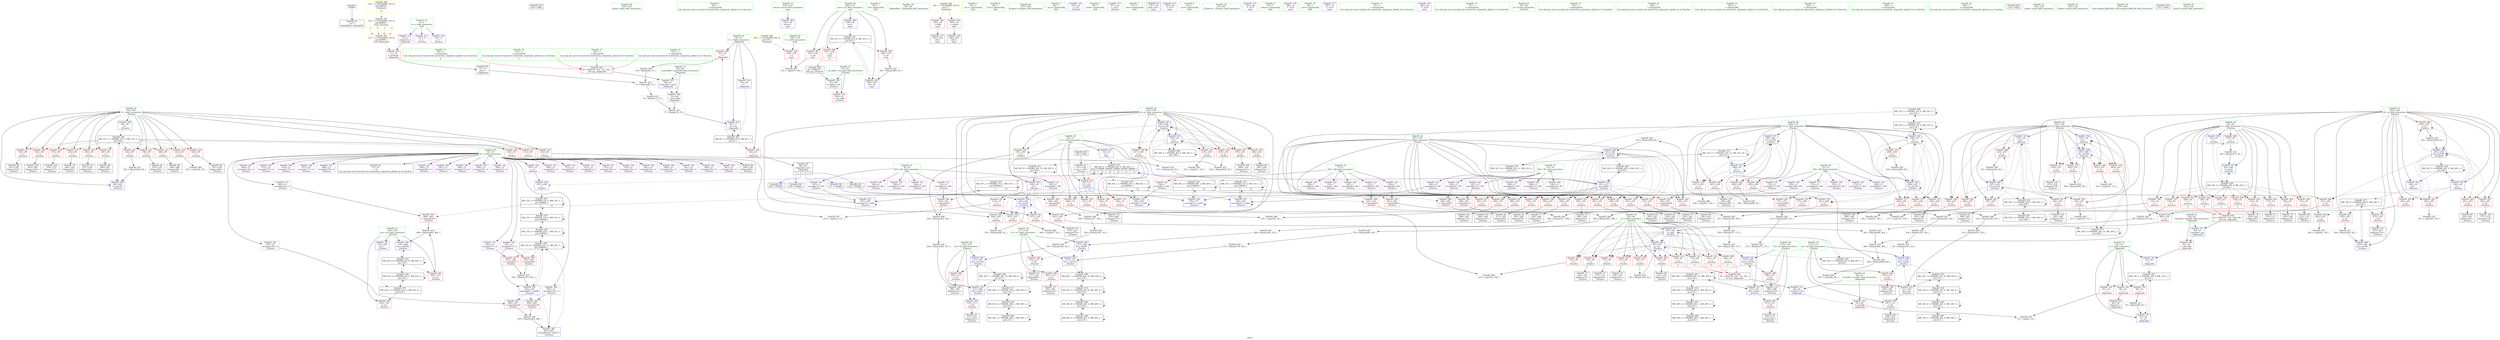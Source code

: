 digraph "SVFG" {
	label="SVFG";

	Node0x55c1fda714c0 [shape=record,color=grey,label="{NodeID: 0\nNullPtr}"];
	Node0x55c1fda714c0 -> Node0x55c1fdaad6f0[style=solid];
	Node0x55c1fdac7b20 [shape=record,color=grey,label="{NodeID: 443\n430 = Binary(429, 82, )\n}"];
	Node0x55c1fdac7b20 -> Node0x55c1fdabf1a0[style=solid];
	Node0x55c1fdabfa90 [shape=record,color=blue,label="{NodeID: 360\n103\<--506\nj2\<--inc194\n_Z5solvei\n}"];
	Node0x55c1fdabfa90 -> Node0x55c1fdadd4b0[style=dashed];
	Node0x55c1fdabb720 [shape=record,color=red,label="{NodeID: 277\n385\<--109\n\<--j7\n_Z5solvei\n}"];
	Node0x55c1fdabb720 -> Node0x55c1fdaac340[style=solid];
	Node0x55c1fdaaf560 [shape=record,color=red,label="{NodeID: 194\n71\<--70\n\<--arrayidx\n_Z4gmodiii\n}"];
	Node0x55c1fdaaf560 -> Node0x55c1fdaada90[style=solid];
	Node0x55c1fdaac750 [shape=record,color=black,label="{NodeID: 111\n402\<--401\nidxprom135\<--\n_Z5solvei\n}"];
	Node0x55c1fda871f0 [shape=record,color=green,label="{NodeID: 28\n15\<--18\nd\<--d_field_insensitive\nGlob }"];
	Node0x55c1fda871f0 -> Node0x55c1fdaad7f0[style=solid];
	Node0x55c1fda871f0 -> Node0x55c1fdab2c80[style=solid];
	Node0x55c1fda871f0 -> Node0x55c1fdab2d50[style=solid];
	Node0x55c1fda871f0 -> Node0x55c1fdab2e20[style=solid];
	Node0x55c1fda871f0 -> Node0x55c1fdab2ef0[style=solid];
	Node0x55c1fda871f0 -> Node0x55c1fdab2fc0[style=solid];
	Node0x55c1fda871f0 -> Node0x55c1fdab3090[style=solid];
	Node0x55c1fda871f0 -> Node0x55c1fdab3160[style=solid];
	Node0x55c1fda871f0 -> Node0x55c1fdab3230[style=solid];
	Node0x55c1fda871f0 -> Node0x55c1fdab3300[style=solid];
	Node0x55c1fda871f0 -> Node0x55c1fdab33d0[style=solid];
	Node0x55c1fda871f0 -> Node0x55c1fdab34a0[style=solid];
	Node0x55c1fda871f0 -> Node0x55c1fdab3570[style=solid];
	Node0x55c1fda871f0 -> Node0x55c1fdab3640[style=solid];
	Node0x55c1fda871f0 -> Node0x55c1fdab3710[style=solid];
	Node0x55c1fda871f0 -> Node0x55c1fdab37e0[style=solid];
	Node0x55c1fda871f0 -> Node0x55c1fdab38b0[style=solid];
	Node0x55c1fda871f0 -> Node0x55c1fdab3980[style=solid];
	Node0x55c1fda871f0 -> Node0x55c1fdab3a50[style=solid];
	Node0x55c1fda871f0 -> Node0x55c1fdab3b20[style=solid];
	Node0x55c1fda871f0 -> Node0x55c1fdab3bf0[style=solid];
	Node0x55c1fda871f0 -> Node0x55c1fdab3cc0[style=solid];
	Node0x55c1fda871f0 -> Node0x55c1fdab3d90[style=solid];
	Node0x55c1fda871f0 -> Node0x55c1fdab3e60[style=solid];
	Node0x55c1fda871f0 -> Node0x55c1fdab3f30[style=solid];
	Node0x55c1fda871f0 -> Node0x55c1fdab4000[style=solid];
	Node0x55c1fda871f0 -> Node0x55c1fdab40d0[style=solid];
	Node0x55c1fdb1c4b0 [shape=record,color=black,label="{NodeID: 637\n550 = PHI()\n}"];
	Node0x55c1fdadd4b0 [shape=record,color=black,label="{NodeID: 471\nMR_26V_8 = PHI(MR_26V_9, MR_26V_7, )\npts\{104 \}\n}"];
	Node0x55c1fdadd4b0 -> Node0x55c1fdaba060[style=dashed];
	Node0x55c1fdadd4b0 -> Node0x55c1fdaba130[style=dashed];
	Node0x55c1fdadd4b0 -> Node0x55c1fdaba200[style=dashed];
	Node0x55c1fdadd4b0 -> Node0x55c1fdaba2d0[style=dashed];
	Node0x55c1fdadd4b0 -> Node0x55c1fdabfa90[style=dashed];
	Node0x55c1fdabcde0 [shape=record,color=red,label="{NodeID: 305\n484\<--483\n\<--arrayidx181\n_Z5solvei\n}"];
	Node0x55c1fdabcde0 -> Node0x55c1fdac5720[style=solid];
	Node0x55c1fdab0c20 [shape=record,color=red,label="{NodeID: 222\n278\<--99\n\<--l\n_Z5solvei\n}"];
	Node0x55c1fdab0c20 -> Node0x55c1fdaae860[style=solid];
	Node0x55c1fdab26d0 [shape=record,color=purple,label="{NodeID: 139\n355\<--11\narrayidx106\<--M5\n_Z5solvei\n}"];
	Node0x55c1fdab26d0 -> Node0x55c1fdabcaa0[style=solid];
	Node0x55c1fdaad280 [shape=record,color=green,label="{NodeID: 56\n529\<--530\nmain\<--main_field_insensitive\n}"];
	Node0x55c1fdac52a0 [shape=record,color=grey,label="{NodeID: 416\n193 = Binary(192, 82, )\n}"];
	Node0x55c1fdac52a0 -> Node0x55c1fdabdef0[style=solid];
	Node0x55c1fdabe4a0 [shape=record,color=blue,label="{NodeID: 333\n107\<--20\nj5\<--\n_Z5solvei\n}"];
	Node0x55c1fdabe4a0 -> Node0x55c1fdababc0[style=dashed];
	Node0x55c1fdabe4a0 -> Node0x55c1fdabac90[style=dashed];
	Node0x55c1fdabe4a0 -> Node0x55c1fdabad60[style=dashed];
	Node0x55c1fdabe4a0 -> Node0x55c1fdabae30[style=dashed];
	Node0x55c1fdabe4a0 -> Node0x55c1fdabaf00[style=dashed];
	Node0x55c1fdabe4a0 -> Node0x55c1fdabafd0[style=dashed];
	Node0x55c1fdabe4a0 -> Node0x55c1fdabef30[style=dashed];
	Node0x55c1fdabe4a0 -> Node0x55c1fdadcca0[style=dashed];
	Node0x55c1fdaba130 [shape=record,color=red,label="{NodeID: 250\n460\<--103\n\<--j2\n_Z5solvei\n}"];
	Node0x55c1fdaba130 -> Node0x55c1fdac6020[style=solid];
	Node0x55c1fdab3d90 [shape=record,color=purple,label="{NodeID: 167\n471\<--15\narrayidx173\<--d\n_Z5solvei\n}"];
	Node0x55c1fdaaea00 [shape=record,color=black,label="{NodeID: 84\n289\<--288\nidxprom68\<--\n_Z5solvei\n}"];
	Node0x55c1fda9d490 [shape=record,color=green,label="{NodeID: 1\n20\<--1\n\<--dummyObj\nCan only get source location for instruction, argument, global var or function.}"];
	Node0x55c1fdac7ca0 [shape=record,color=grey,label="{NodeID: 444\n345 = Binary(337, 344, )\n}"];
	Node0x55c1fdac7ca0 -> Node0x55c1fdac64a0[style=solid];
	Node0x55c1fdabfb60 [shape=record,color=blue,label="{NodeID: 361\n532\<--20\nretval\<--\nmain\n}"];
	Node0x55c1fdabb7f0 [shape=record,color=red,label="{NodeID: 278\n409\<--109\n\<--j7\n_Z5solvei\n}"];
	Node0x55c1fdabb7f0 -> Node0x55c1fdac7e20[style=solid];
	Node0x55c1fdaaf630 [shape=record,color=red,label="{NodeID: 195\n509\<--91\n\<--cas.addr\n_Z5solvei\n}"];
	Node0x55c1fdaac820 [shape=record,color=black,label="{NodeID: 112\n470\<--469\nidxprom172\<--\n_Z5solvei\n}"];
	Node0x55c1fdaaab60 [shape=record,color=green,label="{NodeID: 29\n19\<--21\nL\<--L_field_insensitive\nGlob }"];
	Node0x55c1fdaaab60 -> Node0x55c1fdab4750[style=solid];
	Node0x55c1fdaaab60 -> Node0x55c1fdab4820[style=solid];
	Node0x55c1fdaaab60 -> Node0x55c1fdab48f0[style=solid];
	Node0x55c1fdaaab60 -> Node0x55c1fdab49c0[style=solid];
	Node0x55c1fdaaab60 -> Node0x55c1fdab4a90[style=solid];
	Node0x55c1fdaaab60 -> Node0x55c1fdabd1f0[style=solid];
	Node0x55c1fdaaab60 -> Node0x55c1fdabd940[style=solid];
	Node0x55c1fdb1c580 [shape=record,color=black,label="{NodeID: 638\n90 = PHI(557, )\n0th arg _Z5solvei }"];
	Node0x55c1fdb1c580 -> Node0x55c1fdabd870[style=solid];
	Node0x55c1fdadd5a0 [shape=record,color=black,label="{NodeID: 472\nMR_28V_8 = PHI(MR_28V_10, MR_28V_2, )\npts\{106 \}\n}"];
	Node0x55c1fdadd5a0 -> Node0x55c1fdabf4e0[style=dashed];
	Node0x55c1fdabceb0 [shape=record,color=red,label="{NodeID: 306\n554\<--534\n\<--t\nmain\n}"];
	Node0x55c1fdabceb0 -> Node0x55c1fdac9620[style=solid];
	Node0x55c1fdab0cf0 [shape=record,color=red,label="{NodeID: 223\n288\<--99\n\<--l\n_Z5solvei\n}"];
	Node0x55c1fdab0cf0 -> Node0x55c1fdaaea00[style=solid];
	Node0x55c1fdab27a0 [shape=record,color=purple,label="{NodeID: 140\n186\<--13\narrayidx20\<--M7\n_Z5solvei\n}"];
	Node0x55c1fdaad380 [shape=record,color=green,label="{NodeID: 57\n532\<--533\nretval\<--retval_field_insensitive\nmain\n}"];
	Node0x55c1fdaad380 -> Node0x55c1fdabfb60[style=solid];
	Node0x55c1fdafa8d0 [shape=record,color=yellow,style=double,label="{NodeID: 583\n12V_1 = ENCHI(MR_12V_0)\npts\{60000 \}\nFun[_Z4gmodiii]}"];
	Node0x55c1fdafa8d0 -> Node0x55c1fdaaf560[style=dashed];
	Node0x55c1fdac5420 [shape=record,color=grey,label="{NodeID: 417\n506 = Binary(505, 82, )\n}"];
	Node0x55c1fdac5420 -> Node0x55c1fdabfa90[style=solid];
	Node0x55c1fdabe570 [shape=record,color=blue,label="{NodeID: 334\n109\<--20\nj7\<--\n_Z5solvei\n}"];
	Node0x55c1fdabe570 -> Node0x55c1fdabb3e0[style=dashed];
	Node0x55c1fdabe570 -> Node0x55c1fdabb4b0[style=dashed];
	Node0x55c1fdabe570 -> Node0x55c1fdabb580[style=dashed];
	Node0x55c1fdabe570 -> Node0x55c1fdabb650[style=dashed];
	Node0x55c1fdabe570 -> Node0x55c1fdabb720[style=dashed];
	Node0x55c1fdabe570 -> Node0x55c1fdabb7f0[style=dashed];
	Node0x55c1fdabe570 -> Node0x55c1fdabe570[style=dashed];
	Node0x55c1fdabe570 -> Node0x55c1fdabee60[style=dashed];
	Node0x55c1fdabe570 -> Node0x55c1fdadd1a0[style=dashed];
	Node0x55c1fdaba200 [shape=record,color=red,label="{NodeID: 251\n472\<--103\n\<--j2\n_Z5solvei\n}"];
	Node0x55c1fdaba200 -> Node0x55c1fdaac8f0[style=solid];
	Node0x55c1fdab3e60 [shape=record,color=purple,label="{NodeID: 168\n474\<--15\narrayidx175\<--d\n_Z5solvei\n}"];
	Node0x55c1fdaaead0 [shape=record,color=black,label="{NodeID: 85\n292\<--291\nidxprom70\<--\n_Z5solvei\n}"];
	Node0x55c1fda9fc80 [shape=record,color=green,label="{NodeID: 2\n22\<--1\n.str\<--dummyObj\nGlob }"];
	Node0x55c1fdac7e20 [shape=record,color=grey,label="{NodeID: 445\n410 = Binary(409, 82, )\n}"];
	Node0x55c1fdac7e20 -> Node0x55c1fdabee60[style=solid];
	Node0x55c1fdabfc30 [shape=record,color=blue,label="{NodeID: 362\n536\<--82\ncas\<--\nmain\n}"];
	Node0x55c1fdabfc30 -> Node0x55c1fdae9990[style=dashed];
	Node0x55c1fdabb8c0 [shape=record,color=red,label="{NodeID: 279\n457\<--109\n\<--j7\n_Z5solvei\n}"];
	Node0x55c1fdabb8c0 -> Node0x55c1fdaca0a0[style=solid];
	Node0x55c1fdaaf700 [shape=record,color=red,label="{NodeID: 196\n135\<--93\n\<--i\n_Z5solvei\n}"];
	Node0x55c1fdaaf700 -> Node0x55c1fdac8ea0[style=solid];
	Node0x55c1fdaac8f0 [shape=record,color=black,label="{NodeID: 113\n473\<--472\nidxprom174\<--\n_Z5solvei\n}"];
	Node0x55c1fdaaac20 [shape=record,color=green,label="{NodeID: 30\n38\<--39\n_Z4gmodiii\<--_Z4gmodiii_field_insensitive\n}"];
	Node0x55c1fdb1c720 [shape=record,color=black,label="{NodeID: 639\n41 = PHI(147, 158, 169, 180, )\n0th arg _Z4gmodiii }"];
	Node0x55c1fdb1c720 -> Node0x55c1fdabd2c0[style=solid];
	Node0x55c1fdaddaa0 [shape=record,color=black,label="{NodeID: 473\nMR_30V_9 = PHI(MR_30V_10, MR_30V_2, )\npts\{108 \}\n}"];
	Node0x55c1fdaddaa0 -> Node0x55c1fdabf5b0[style=dashed];
	Node0x55c1fdaddaa0 -> Node0x55c1fdaddaa0[style=dashed];
	Node0x55c1fdabcf80 [shape=record,color=red,label="{NodeID: 307\n553\<--536\n\<--cas\nmain\n}"];
	Node0x55c1fdabcf80 -> Node0x55c1fdac9620[style=solid];
	Node0x55c1fdab0dc0 [shape=record,color=red,label="{NodeID: 224\n322\<--99\n\<--l\n_Z5solvei\n}"];
	Node0x55c1fdab0dc0 -> Node0x55c1fdac9aa0[style=solid];
	Node0x55c1fdab2870 [shape=record,color=purple,label="{NodeID: 141\n189\<--13\narrayidx22\<--M7\n_Z5solvei\n}"];
	Node0x55c1fdab2870 -> Node0x55c1fdabde20[style=solid];
	Node0x55c1fdaad450 [shape=record,color=green,label="{NodeID: 58\n534\<--535\nt\<--t_field_insensitive\nmain\n}"];
	Node0x55c1fdaad450 -> Node0x55c1fdabceb0[style=solid];
	Node0x55c1fdafa9b0 [shape=record,color=yellow,style=double,label="{NodeID: 584\n55V_1 = ENCHI(MR_55V_0)\npts\{1 \}\nFun[main]}"];
	Node0x55c1fdafa9b0 -> Node0x55c1fdab4b60[style=dashed];
	Node0x55c1fdafa9b0 -> Node0x55c1fdab4c30[style=dashed];
	Node0x55c1fdac55a0 [shape=record,color=grey,label="{NodeID: 418\n217 = Binary(216, 82, )\n}"];
	Node0x55c1fdac55a0 -> Node0x55c1fdabe230[style=solid];
	Node0x55c1fdabe640 [shape=record,color=blue,label="{NodeID: 335\n111\<--253\nk2\<--rem\n_Z5solvei\n}"];
	Node0x55c1fdabe640 -> Node0x55c1fdabbc00[style=dashed];
	Node0x55c1fdabe640 -> Node0x55c1fdabea50[style=dashed];
	Node0x55c1fdabe640 -> Node0x55c1fdae7aa0[style=dashed];
	Node0x55c1fdaba2d0 [shape=record,color=red,label="{NodeID: 252\n505\<--103\n\<--j2\n_Z5solvei\n}"];
	Node0x55c1fdaba2d0 -> Node0x55c1fdac5420[style=solid];
	Node0x55c1fdab3f30 [shape=record,color=purple,label="{NodeID: 169\n477\<--15\narrayidx177\<--d\n_Z5solvei\n}"];
	Node0x55c1fdaaeba0 [shape=record,color=black,label="{NodeID: 86\n295\<--294\nidxprom72\<--\n_Z5solvei\n}"];
	Node0x55c1fda86220 [shape=record,color=green,label="{NodeID: 3\n24\<--1\n.str.1\<--dummyObj\nGlob }"];
	Node0x55c1fdac7fa0 [shape=record,color=grey,label="{NodeID: 446\n369 = Binary(361, 368, )\n}"];
	Node0x55c1fdac7fa0 -> Node0x55c1fdac8120[style=solid];
	Node0x55c1fdabfd00 [shape=record,color=blue,label="{NodeID: 363\n536\<--561\ncas\<--inc\nmain\n}"];
	Node0x55c1fdabfd00 -> Node0x55c1fdae9990[style=dashed];
	Node0x55c1fdabb990 [shape=record,color=red,label="{NodeID: 280\n465\<--109\n\<--j7\n_Z5solvei\n}"];
	Node0x55c1fdabb990 -> Node0x55c1fdac61a0[style=solid];
	Node0x55c1fdaaf7d0 [shape=record,color=red,label="{NodeID: 197\n139\<--93\n\<--i\n_Z5solvei\n}"];
	Node0x55c1fdaaf7d0 -> Node0x55c1fdac67a0[style=solid];
	Node0x55c1fdaac9c0 [shape=record,color=black,label="{NodeID: 114\n476\<--475\nidxprom176\<--\n_Z5solvei\n}"];
	Node0x55c1fdaaad20 [shape=record,color=green,label="{NodeID: 31\n44\<--45\nbg.addr\<--bg.addr_field_insensitive\n_Z4gmodiii\n}"];
	Node0x55c1fdaaad20 -> Node0x55c1fdab4d00[style=solid];
	Node0x55c1fdaaad20 -> Node0x55c1fdabd2c0[style=solid];
	Node0x55c1fdb1cad0 [shape=record,color=black,label="{NodeID: 640\n42 = PHI(148, 159, 170, 181, )\n1st arg _Z4gmodiii }"];
	Node0x55c1fdb1cad0 -> Node0x55c1fdabd390[style=solid];
	Node0x55c1fdaddfa0 [shape=record,color=black,label="{NodeID: 474\nMR_32V_10 = PHI(MR_32V_11, MR_32V_2, )\npts\{110 \}\n}"];
	Node0x55c1fdaddfa0 -> Node0x55c1fdaf23a0[style=dashed];
	Node0x55c1fdabd050 [shape=record,color=red,label="{NodeID: 308\n557\<--536\n\<--cas\nmain\n|{<s0>12}}"];
	Node0x55c1fdabd050:s0 -> Node0x55c1fdb1c580[style=solid,color=red];
	Node0x55c1fdab0e90 [shape=record,color=red,label="{NodeID: 225\n326\<--99\n\<--l\n_Z5solvei\n}"];
	Node0x55c1fdab0e90 -> Node0x55c1fdaaf220[style=solid];
	Node0x55c1fdab2940 [shape=record,color=purple,label="{NodeID: 142\n280\<--13\narrayidx63\<--M7\n_Z5solvei\n}"];
	Node0x55c1fdaad520 [shape=record,color=green,label="{NodeID: 59\n536\<--537\ncas\<--cas_field_insensitive\nmain\n}"];
	Node0x55c1fdaad520 -> Node0x55c1fdabcf80[style=solid];
	Node0x55c1fdaad520 -> Node0x55c1fdabd050[style=solid];
	Node0x55c1fdaad520 -> Node0x55c1fdabd120[style=solid];
	Node0x55c1fdaad520 -> Node0x55c1fdabfc30[style=solid];
	Node0x55c1fdaad520 -> Node0x55c1fdabfd00[style=solid];
	Node0x55c1fdac5720 [shape=record,color=grey,label="{NodeID: 419\n486 = Binary(485, 484, )\n}"];
	Node0x55c1fdac5720 -> Node0x55c1fdabf750[style=solid];
	Node0x55c1fdabe710 [shape=record,color=blue,label="{NodeID: 336\n113\<--264\nk3\<--rem55\n_Z5solvei\n}"];
	Node0x55c1fdabe710 -> Node0x55c1fdabbda0[style=dashed];
	Node0x55c1fdabe710 -> Node0x55c1fdabeb20[style=dashed];
	Node0x55c1fdabe710 -> Node0x55c1fdae7fa0[style=dashed];
	Node0x55c1fdaba3a0 [shape=record,color=red,label="{NodeID: 253\n231\<--105\n\<--j3\n_Z5solvei\n}"];
	Node0x55c1fdaba3a0 -> Node0x55c1fdac97a0[style=solid];
	Node0x55c1fdab4000 [shape=record,color=purple,label="{NodeID: 170\n480\<--15\narrayidx179\<--d\n_Z5solvei\n}"];
	Node0x55c1fdaaec70 [shape=record,color=black,label="{NodeID: 87\n298\<--297\nidxprom74\<--\n_Z5solvei\n}"];
	Node0x55c1fda85880 [shape=record,color=green,label="{NodeID: 4\n26\<--1\n.str.2\<--dummyObj\nGlob }"];
	Node0x55c1fdac8120 [shape=record,color=grey,label="{NodeID: 447\n370 = Binary(369, 183, )\n}"];
	Node0x55c1fdac8120 -> Node0x55c1fdac6da0[style=solid];
	Node0x55c1fdabba60 [shape=record,color=red,label="{NodeID: 281\n481\<--109\n\<--j7\n_Z5solvei\n}"];
	Node0x55c1fdabba60 -> Node0x55c1fdab1420[style=solid];
	Node0x55c1fdaaf8a0 [shape=record,color=red,label="{NodeID: 198\n147\<--93\n\<--i\n_Z5solvei\n|{<s0>3}}"];
	Node0x55c1fdaaf8a0:s0 -> Node0x55c1fdb1c720[style=solid,color=red];
	Node0x55c1fdaaca90 [shape=record,color=black,label="{NodeID: 115\n479\<--478\nidxprom178\<--\n_Z5solvei\n}"];
	Node0x55c1fdaaadf0 [shape=record,color=green,label="{NodeID: 32\n46\<--47\ned.addr\<--ed.addr_field_insensitive\n_Z4gmodiii\n}"];
	Node0x55c1fdaaadf0 -> Node0x55c1fdab4dd0[style=solid];
	Node0x55c1fdaaadf0 -> Node0x55c1fdabd390[style=solid];
	Node0x55c1fdb1ccd0 [shape=record,color=black,label="{NodeID: 641\n43 = PHI(150, 161, 172, 183, )\n2nd arg _Z4gmodiii }"];
	Node0x55c1fdb1ccd0 -> Node0x55c1fdabd460[style=solid];
	Node0x55c1fdade4a0 [shape=record,color=black,label="{NodeID: 475\nMR_42V_3 = PHI(MR_42V_4, MR_42V_2, )\npts\{120 \}\n}"];
	Node0x55c1fdade4a0 -> Node0x55c1fdabc350[style=dashed];
	Node0x55c1fdade4a0 -> Node0x55c1fdaf28a0[style=dashed];
	Node0x55c1fdabd120 [shape=record,color=red,label="{NodeID: 309\n560\<--536\n\<--cas\nmain\n}"];
	Node0x55c1fdabd120 -> Node0x55c1fdac5a20[style=solid];
	Node0x55c1fdab0f60 [shape=record,color=red,label="{NodeID: 226\n338\<--99\n\<--l\n_Z5solvei\n}"];
	Node0x55c1fdab0f60 -> Node0x55c1fdaabb20[style=solid];
	Node0x55c1fdab2a10 [shape=record,color=purple,label="{NodeID: 143\n283\<--13\narrayidx65\<--M7\n_Z5solvei\n}"];
	Node0x55c1fdab2a10 -> Node0x55c1fdabc690[style=solid];
	Node0x55c1fdaad5f0 [shape=record,color=green,label="{NodeID: 60\n543\<--544\nfreopen\<--freopen_field_insensitive\n}"];
	Node0x55c1fdafaba0 [shape=record,color=yellow,style=double,label="{NodeID: 586\n59V_1 = ENCHI(MR_59V_0)\npts\{535 \}\nFun[main]}"];
	Node0x55c1fdafaba0 -> Node0x55c1fdabceb0[style=dashed];
	Node0x55c1fdac58a0 [shape=record,color=grey,label="{NodeID: 420\n491 = Binary(490, 82, )\n}"];
	Node0x55c1fdac58a0 -> Node0x55c1fdabf820[style=solid];
	Node0x55c1fdabe7e0 [shape=record,color=blue,label="{NodeID: 337\n115\<--275\nk5\<--rem61\n_Z5solvei\n}"];
	Node0x55c1fdabe7e0 -> Node0x55c1fdabbf40[style=dashed];
	Node0x55c1fdabe7e0 -> Node0x55c1fdabebf0[style=dashed];
	Node0x55c1fdabe7e0 -> Node0x55c1fdae84a0[style=dashed];
	Node0x55c1fdaba470 [shape=record,color=red,label="{NodeID: 254\n255\<--105\n\<--j3\n_Z5solvei\n}"];
	Node0x55c1fdaba470 -> Node0x55c1fdac82a0[style=solid];
	Node0x55c1fdab40d0 [shape=record,color=purple,label="{NodeID: 171\n483\<--15\narrayidx181\<--d\n_Z5solvei\n}"];
	Node0x55c1fdab40d0 -> Node0x55c1fdabcde0[style=solid];
	Node0x55c1fdaaed40 [shape=record,color=black,label="{NodeID: 88\n301\<--300\nidxprom76\<--\n_Z5solvei\n}"];
	Node0x55c1fda85910 [shape=record,color=green,label="{NodeID: 5\n28\<--1\n.str.3\<--dummyObj\nGlob }"];
	Node0x55c1fdac82a0 [shape=record,color=grey,label="{NodeID: 448\n263 = Binary(255, 262, )\n}"];
	Node0x55c1fdac82a0 -> Node0x55c1fdac6aa0[style=solid];
	Node0x55c1fdabbb30 [shape=record,color=red,label="{NodeID: 282\n490\<--109\n\<--j7\n_Z5solvei\n}"];
	Node0x55c1fdabbb30 -> Node0x55c1fdac58a0[style=solid];
	Node0x55c1fdaaf970 [shape=record,color=red,label="{NodeID: 199\n151\<--93\n\<--i\n_Z5solvei\n}"];
	Node0x55c1fdaaf970 -> Node0x55c1fdaadd00[style=solid];
	Node0x55c1fdab1420 [shape=record,color=black,label="{NodeID: 116\n482\<--481\nidxprom180\<--\n_Z5solvei\n}"];
	Node0x55c1fdaaaec0 [shape=record,color=green,label="{NodeID: 33\n48\<--49\nmod.addr\<--mod.addr_field_insensitive\n_Z4gmodiii\n}"];
	Node0x55c1fdaaaec0 -> Node0x55c1fdab4ea0[style=solid];
	Node0x55c1fdaaaec0 -> Node0x55c1fdabd460[style=solid];
	Node0x55c1fdabd1f0 [shape=record,color=blue,label="{NodeID: 310\n19\<--20\nL\<--\nGlob }"];
	Node0x55c1fdabd1f0 -> Node0x55c1fdae93a0[style=dashed];
	Node0x55c1fdab1030 [shape=record,color=red,label="{NodeID: 227\n350\<--99\n\<--l\n_Z5solvei\n}"];
	Node0x55c1fdab1030 -> Node0x55c1fdaabcc0[style=solid];
	Node0x55c1fdab2ae0 [shape=record,color=purple,label="{NodeID: 144\n364\<--13\narrayidx111\<--M7\n_Z5solvei\n}"];
	Node0x55c1fdaad6f0 [shape=record,color=black,label="{NodeID: 61\n2\<--3\ndummyVal\<--dummyVal\n}"];
	Node0x55c1fdac5a20 [shape=record,color=grey,label="{NodeID: 421\n561 = Binary(560, 82, )\n}"];
	Node0x55c1fdac5a20 -> Node0x55c1fdabfd00[style=solid];
	Node0x55c1fdabe8b0 [shape=record,color=blue,label="{NodeID: 338\n117\<--286\nk7\<--rem67\n_Z5solvei\n}"];
	Node0x55c1fdabe8b0 -> Node0x55c1fdabc0e0[style=dashed];
	Node0x55c1fdabe8b0 -> Node0x55c1fdabecc0[style=dashed];
	Node0x55c1fdabe8b0 -> Node0x55c1fdae89a0[style=dashed];
	Node0x55c1fdaba540 [shape=record,color=red,label="{NodeID: 255\n294\<--105\n\<--j3\n_Z5solvei\n}"];
	Node0x55c1fdaba540 -> Node0x55c1fdaaeba0[style=solid];
	Node0x55c1fdab41a0 [shape=record,color=purple,label="{NodeID: 172\n122\<--22\n\<--.str\n_Z5solvei\n}"];
	Node0x55c1fdaaee10 [shape=record,color=black,label="{NodeID: 89\n305\<--304\nidxprom78\<--\n_Z5solvei\n}"];
	Node0x55c1fda71550 [shape=record,color=green,label="{NodeID: 6\n30\<--1\nstdin\<--dummyObj\nGlob }"];
	Node0x55c1fdac8420 [shape=record,color=grey,label="{NodeID: 449\n415 = Binary(414, 82, )\n}"];
	Node0x55c1fdac8420 -> Node0x55c1fdabef30[style=solid];
	Node0x55c1fdabbc00 [shape=record,color=red,label="{NodeID: 283\n307\<--111\n\<--k2\n_Z5solvei\n}"];
	Node0x55c1fdabbc00 -> Node0x55c1fdaaeee0[style=solid];
	Node0x55c1fdaafa40 [shape=record,color=red,label="{NodeID: 200\n158\<--93\n\<--i\n_Z5solvei\n|{<s0>4}}"];
	Node0x55c1fdaafa40:s0 -> Node0x55c1fdb1c720[style=solid,color=red];
	Node0x55c1fdab14f0 [shape=record,color=black,label="{NodeID: 117\n542\<--539\ncall\<--\nmain\n}"];
	Node0x55c1fdaaaf90 [shape=record,color=green,label="{NodeID: 34\n50\<--51\nr\<--r_field_insensitive\n_Z4gmodiii\n}"];
	Node0x55c1fdaaaf90 -> Node0x55c1fdab4f70[style=solid];
	Node0x55c1fdaaaf90 -> Node0x55c1fdab5040[style=solid];
	Node0x55c1fdaaaf90 -> Node0x55c1fdabd530[style=solid];
	Node0x55c1fdaaaf90 -> Node0x55c1fdabd6d0[style=solid];
	Node0x55c1fdabd2c0 [shape=record,color=blue,label="{NodeID: 311\n44\<--41\nbg.addr\<--bg\n_Z4gmodiii\n}"];
	Node0x55c1fdabd2c0 -> Node0x55c1fdab4d00[style=dashed];
	Node0x55c1fdab1100 [shape=record,color=red,label="{NodeID: 228\n362\<--99\n\<--l\n_Z5solvei\n}"];
	Node0x55c1fdab1100 -> Node0x55c1fdaabe60[style=solid];
	Node0x55c1fdab2bb0 [shape=record,color=purple,label="{NodeID: 145\n367\<--13\narrayidx113\<--M7\n_Z5solvei\n}"];
	Node0x55c1fdab2bb0 -> Node0x55c1fdabcb70[style=solid];
	Node0x55c1fdaad7f0 [shape=record,color=black,label="{NodeID: 62\n17\<--15\n\<--d\nCan only get source location for instruction, argument, global var or function.}"];
	Node0x55c1fdafad60 [shape=record,color=yellow,style=double,label="{NodeID: 588\n12V_1 = ENCHI(MR_12V_0)\npts\{60000 \}\nFun[main]|{<s0>12}}"];
	Node0x55c1fdafad60:s0 -> Node0x55c1fdaf9aa0[style=dashed,color=red];
	Node0x55c1fdae7aa0 [shape=record,color=black,label="{NodeID: 505\nMR_34V_7 = PHI(MR_34V_10, MR_34V_6, )\npts\{112 \}\n}"];
	Node0x55c1fdae7aa0 -> Node0x55c1fdabe640[style=dashed];
	Node0x55c1fdae7aa0 -> Node0x55c1fdae7aa0[style=dashed];
	Node0x55c1fdae7aa0 -> Node0x55c1fdadd290[style=dashed];
	Node0x55c1fdac5ba0 [shape=record,color=grey,label="{NodeID: 422\n496 = Binary(495, 82, )\n}"];
	Node0x55c1fdac5ba0 -> Node0x55c1fdabf8f0[style=solid];
	Node0x55c1fdabe980 [shape=record,color=blue,label="{NodeID: 339\n318\<--320\narrayidx87\<--add88\n_Z5solvei\n}"];
	Node0x55c1fdabe980 -> Node0x55c1fdabcc40[style=dashed];
	Node0x55c1fdabe980 -> Node0x55c1fdabcd10[style=dashed];
	Node0x55c1fdabe980 -> Node0x55c1fdabed90[style=dashed];
	Node0x55c1fdabe980 -> Node0x55c1fdae8ea0[style=dashed];
	Node0x55c1fdaba610 [shape=record,color=red,label="{NodeID: 256\n337\<--105\n\<--j3\n_Z5solvei\n}"];
	Node0x55c1fdaba610 -> Node0x55c1fdac7ca0[style=solid];
	Node0x55c1fdab4270 [shape=record,color=purple,label="{NodeID: 173\n511\<--24\n\<--.str.1\n_Z5solvei\n}"];
	Node0x55c1fdaaeee0 [shape=record,color=black,label="{NodeID: 90\n308\<--307\nidxprom80\<--\n_Z5solvei\n}"];
	Node0x55c1fda715e0 [shape=record,color=green,label="{NodeID: 7\n31\<--1\n.str.4\<--dummyObj\nGlob }"];
	Node0x55c1fdac85a0 [shape=record,color=grey,label="{NodeID: 450\n357 = Binary(349, 356, )\n}"];
	Node0x55c1fdac85a0 -> Node0x55c1fdac8720[style=solid];
	Node0x55c1fdabbcd0 [shape=record,color=red,label="{NodeID: 284\n392\<--111\n\<--k2\n_Z5solvei\n}"];
	Node0x55c1fdabbcd0 -> Node0x55c1fdaac4e0[style=solid];
	Node0x55c1fdaafb10 [shape=record,color=red,label="{NodeID: 201\n162\<--93\n\<--i\n_Z5solvei\n}"];
	Node0x55c1fdaafb10 -> Node0x55c1fdaadea0[style=solid];
	Node0x55c1fdab15c0 [shape=record,color=black,label="{NodeID: 118\n548\<--545\ncall1\<--\nmain\n}"];
	Node0x55c1fdaab060 [shape=record,color=green,label="{NodeID: 35\n52\<--53\ni\<--i_field_insensitive\n_Z4gmodiii\n}"];
	Node0x55c1fdaab060 -> Node0x55c1fdab5110[style=solid];
	Node0x55c1fdaab060 -> Node0x55c1fdaaf3c0[style=solid];
	Node0x55c1fdaab060 -> Node0x55c1fdaaf490[style=solid];
	Node0x55c1fdaab060 -> Node0x55c1fdabd600[style=solid];
	Node0x55c1fdaab060 -> Node0x55c1fdabd7a0[style=solid];
	Node0x55c1fdabd390 [shape=record,color=blue,label="{NodeID: 312\n46\<--42\ned.addr\<--ed\n_Z4gmodiii\n}"];
	Node0x55c1fdabd390 -> Node0x55c1fdab4dd0[style=dashed];
	Node0x55c1fdab11d0 [shape=record,color=red,label="{NodeID: 229\n373\<--99\n\<--l\n_Z5solvei\n}"];
	Node0x55c1fdab11d0 -> Node0x55c1fdaac000[style=solid];
	Node0x55c1fdab2c80 [shape=record,color=purple,label="{NodeID: 146\n207\<--15\n\<--d\n_Z5solvei\n}"];
	Node0x55c1fdab2c80 -> Node0x55c1fdabe090[style=solid];
	Node0x55c1fdaad8f0 [shape=record,color=black,label="{NodeID: 63\n531\<--20\nmain_ret\<--\nmain\n}"];
	Node0x55c1fdae7fa0 [shape=record,color=black,label="{NodeID: 506\nMR_36V_7 = PHI(MR_36V_10, MR_36V_6, )\npts\{114 \}\n}"];
	Node0x55c1fdae7fa0 -> Node0x55c1fdabe710[style=dashed];
	Node0x55c1fdae7fa0 -> Node0x55c1fdae7fa0[style=dashed];
	Node0x55c1fdae7fa0 -> Node0x55c1fdadd380[style=dashed];
	Node0x55c1fdac5d20 [shape=record,color=grey,label="{NodeID: 423\n464 = Binary(462, 463, )\n}"];
	Node0x55c1fdac5d20 -> Node0x55c1fdac61a0[style=solid];
	Node0x55c1fdabea50 [shape=record,color=blue,label="{NodeID: 340\n111\<--335\nk2\<--rem95\n_Z5solvei\n}"];
	Node0x55c1fdabea50 -> Node0x55c1fdabbcd0[style=dashed];
	Node0x55c1fdabea50 -> Node0x55c1fdae7aa0[style=dashed];
	Node0x55c1fdaba6e0 [shape=record,color=red,label="{NodeID: 257\n379\<--105\n\<--j3\n_Z5solvei\n}"];
	Node0x55c1fdaba6e0 -> Node0x55c1fdaac1a0[style=solid];
	Node0x55c1fdab4340 [shape=record,color=purple,label="{NodeID: 174\n540\<--26\n\<--.str.2\nmain\n}"];
	Node0x55c1fdaaefb0 [shape=record,color=black,label="{NodeID: 91\n311\<--310\nidxprom82\<--\n_Z5solvei\n}"];
	Node0x55c1fda872b0 [shape=record,color=green,label="{NodeID: 8\n33\<--1\n.str.5\<--dummyObj\nGlob }"];
	Node0x55c1fdac8720 [shape=record,color=grey,label="{NodeID: 451\n358 = Binary(357, 172, )\n}"];
	Node0x55c1fdac8720 -> Node0x55c1fdac88a0[style=solid];
	Node0x55c1fdabbda0 [shape=record,color=red,label="{NodeID: 285\n310\<--113\n\<--k3\n_Z5solvei\n}"];
	Node0x55c1fdabbda0 -> Node0x55c1fdaaefb0[style=solid];
	Node0x55c1fdaafbe0 [shape=record,color=red,label="{NodeID: 202\n169\<--93\n\<--i\n_Z5solvei\n|{<s0>5}}"];
	Node0x55c1fdaafbe0:s0 -> Node0x55c1fdb1c720[style=solid,color=red];
	Node0x55c1fdab1690 [shape=record,color=purple,label="{NodeID: 119\n70\<--4\narrayidx\<--s\n_Z4gmodiii\n}"];
	Node0x55c1fdab1690 -> Node0x55c1fdaaf560[style=solid];
	Node0x55c1fdaab130 [shape=record,color=green,label="{NodeID: 36\n87\<--88\n_Z5solvei\<--_Z5solvei_field_insensitive\n}"];
	Node0x55c1fdabd460 [shape=record,color=blue,label="{NodeID: 313\n48\<--43\nmod.addr\<--mod\n_Z4gmodiii\n}"];
	Node0x55c1fdabd460 -> Node0x55c1fdab4ea0[style=dashed];
	Node0x55c1fdab12a0 [shape=record,color=red,label="{NodeID: 230\n434\<--99\n\<--l\n_Z5solvei\n}"];
	Node0x55c1fdab12a0 -> Node0x55c1fdac6920[style=solid];
	Node0x55c1fdab2d50 [shape=record,color=purple,label="{NodeID: 147\n290\<--15\narrayidx69\<--d\n_Z5solvei\n}"];
	Node0x55c1fdaad9c0 [shape=record,color=black,label="{NodeID: 64\n69\<--68\nidxprom\<--\n_Z4gmodiii\n}"];
	Node0x55c1fdae84a0 [shape=record,color=black,label="{NodeID: 507\nMR_38V_7 = PHI(MR_38V_10, MR_38V_6, )\npts\{116 \}\n}"];
	Node0x55c1fdae84a0 -> Node0x55c1fdabe7e0[style=dashed];
	Node0x55c1fdae84a0 -> Node0x55c1fdae84a0[style=dashed];
	Node0x55c1fdae84a0 -> Node0x55c1fdaec4d0[style=dashed];
	Node0x55c1fdac5ea0 [shape=record,color=grey,label="{NodeID: 424\n274 = Binary(266, 273, )\n}"];
	Node0x55c1fdac5ea0 -> Node0x55c1fdac6320[style=solid];
	Node0x55c1fdabeb20 [shape=record,color=blue,label="{NodeID: 341\n113\<--347\nk3\<--rem102\n_Z5solvei\n}"];
	Node0x55c1fdabeb20 -> Node0x55c1fdabbe70[style=dashed];
	Node0x55c1fdabeb20 -> Node0x55c1fdae7fa0[style=dashed];
	Node0x55c1fdaba7b0 [shape=record,color=red,label="{NodeID: 258\n419\<--105\n\<--j3\n_Z5solvei\n}"];
	Node0x55c1fdaba7b0 -> Node0x55c1fdac8a20[style=solid];
	Node0x55c1fdab4410 [shape=record,color=purple,label="{NodeID: 175\n541\<--28\n\<--.str.3\nmain\n}"];
	Node0x55c1fdaaf080 [shape=record,color=black,label="{NodeID: 92\n314\<--313\nidxprom84\<--\n_Z5solvei\n}"];
	Node0x55c1fda85200 [shape=record,color=green,label="{NodeID: 9\n35\<--1\nstdout\<--dummyObj\nGlob }"];
	Node0x55c1fdac88a0 [shape=record,color=grey,label="{NodeID: 452\n359 = Binary(358, 172, )\n}"];
	Node0x55c1fdac88a0 -> Node0x55c1fdabebf0[style=solid];
	Node0x55c1fdabbe70 [shape=record,color=red,label="{NodeID: 286\n395\<--113\n\<--k3\n_Z5solvei\n}"];
	Node0x55c1fdabbe70 -> Node0x55c1fdaac5b0[style=solid];
	Node0x55c1fdaafcb0 [shape=record,color=red,label="{NodeID: 203\n173\<--93\n\<--i\n_Z5solvei\n}"];
	Node0x55c1fdaafcb0 -> Node0x55c1fdaae040[style=solid];
	Node0x55c1fdab1760 [shape=record,color=purple,label="{NodeID: 120\n123\<--4\n\<--s\n_Z5solvei\n}"];
	Node0x55c1fdaab230 [shape=record,color=green,label="{NodeID: 37\n91\<--92\ncas.addr\<--cas.addr_field_insensitive\n_Z5solvei\n}"];
	Node0x55c1fdaab230 -> Node0x55c1fdaaf630[style=solid];
	Node0x55c1fdaab230 -> Node0x55c1fdabd870[style=solid];
	Node0x55c1fdabd530 [shape=record,color=blue,label="{NodeID: 314\n50\<--20\nr\<--\n_Z4gmodiii\n}"];
	Node0x55c1fdabd530 -> Node0x55c1fdae39a0[style=dashed];
	Node0x55c1fdab9200 [shape=record,color=red,label="{NodeID: 231\n220\<--101\n\<--p\n_Z5solvei\n}"];
	Node0x55c1fdab9200 -> Node0x55c1fdac94a0[style=solid];
	Node0x55c1fdab2e20 [shape=record,color=purple,label="{NodeID: 148\n293\<--15\narrayidx71\<--d\n_Z5solvei\n}"];
	Node0x55c1fdaada90 [shape=record,color=black,label="{NodeID: 65\n72\<--71\nconv\<--\n_Z4gmodiii\n}"];
	Node0x55c1fdaada90 -> Node0x55c1fdab6d90[style=solid];
	Node0x55c1fdae89a0 [shape=record,color=black,label="{NodeID: 508\nMR_40V_7 = PHI(MR_40V_10, MR_40V_6, )\npts\{118 \}\n}"];
	Node0x55c1fdae89a0 -> Node0x55c1fdabe8b0[style=dashed];
	Node0x55c1fdae89a0 -> Node0x55c1fdae89a0[style=dashed];
	Node0x55c1fdae89a0 -> Node0x55c1fdaec9a0[style=dashed];
	Node0x55c1fdac6020 [shape=record,color=grey,label="{NodeID: 425\n462 = Binary(460, 461, )\n}"];
	Node0x55c1fdac6020 -> Node0x55c1fdac5d20[style=solid];
	Node0x55c1fdabebf0 [shape=record,color=blue,label="{NodeID: 342\n115\<--359\nk5\<--rem109\n_Z5solvei\n}"];
	Node0x55c1fdabebf0 -> Node0x55c1fdabc010[style=dashed];
	Node0x55c1fdabebf0 -> Node0x55c1fdae84a0[style=dashed];
	Node0x55c1fdaba880 [shape=record,color=red,label="{NodeID: 259\n447\<--105\n\<--j3\n_Z5solvei\n}"];
	Node0x55c1fdaba880 -> Node0x55c1fdac9da0[style=solid];
	Node0x55c1fdab44e0 [shape=record,color=purple,label="{NodeID: 176\n546\<--31\n\<--.str.4\nmain\n}"];
	Node0x55c1fdaaf150 [shape=record,color=black,label="{NodeID: 93\n317\<--316\nidxprom86\<--\n_Z5solvei\n}"];
	Node0x55c1fda852c0 [shape=record,color=green,label="{NodeID: 10\n36\<--1\n.str.6\<--dummyObj\nGlob }"];
	Node0x55c1fdac8a20 [shape=record,color=grey,label="{NodeID: 453\n420 = Binary(419, 82, )\n}"];
	Node0x55c1fdac8a20 -> Node0x55c1fdabf000[style=solid];
	Node0x55c1fdabbf40 [shape=record,color=red,label="{NodeID: 287\n313\<--115\n\<--k5\n_Z5solvei\n}"];
	Node0x55c1fdabbf40 -> Node0x55c1fdaaf080[style=solid];
	Node0x55c1fdaafd80 [shape=record,color=red,label="{NodeID: 204\n180\<--93\n\<--i\n_Z5solvei\n|{<s0>6}}"];
	Node0x55c1fdaafd80:s0 -> Node0x55c1fdb1c720[style=solid,color=red];
	Node0x55c1fdab1830 [shape=record,color=purple,label="{NodeID: 121\n127\<--4\n\<--s\n_Z5solvei\n}"];
	Node0x55c1fdaab300 [shape=record,color=green,label="{NodeID: 38\n93\<--94\ni\<--i_field_insensitive\n_Z5solvei\n}"];
	Node0x55c1fdaab300 -> Node0x55c1fdaaf700[style=solid];
	Node0x55c1fdaab300 -> Node0x55c1fdaaf7d0[style=solid];
	Node0x55c1fdaab300 -> Node0x55c1fdaaf8a0[style=solid];
	Node0x55c1fdaab300 -> Node0x55c1fdaaf970[style=solid];
	Node0x55c1fdaab300 -> Node0x55c1fdaafa40[style=solid];
	Node0x55c1fdaab300 -> Node0x55c1fdaafb10[style=solid];
	Node0x55c1fdaab300 -> Node0x55c1fdaafbe0[style=solid];
	Node0x55c1fdaab300 -> Node0x55c1fdaafcb0[style=solid];
	Node0x55c1fdaab300 -> Node0x55c1fdaafd80[style=solid];
	Node0x55c1fdaab300 -> Node0x55c1fdaafe50[style=solid];
	Node0x55c1fdaab300 -> Node0x55c1fdaaff20[style=solid];
	Node0x55c1fdaab300 -> Node0x55c1fdabda10[style=solid];
	Node0x55c1fdaab300 -> Node0x55c1fdabdfc0[style=solid];
	Node0x55c1fdae02a0 [shape=record,color=black,label="{NodeID: 481\nMR_22V_3 = PHI(MR_22V_4, MR_22V_2, )\npts\{100 \}\n}"];
	Node0x55c1fdae02a0 -> Node0x55c1fdab0810[style=dashed];
	Node0x55c1fdae02a0 -> Node0x55c1fdab08e0[style=dashed];
	Node0x55c1fdae02a0 -> Node0x55c1fdab09b0[style=dashed];
	Node0x55c1fdae02a0 -> Node0x55c1fdab0a80[style=dashed];
	Node0x55c1fdae02a0 -> Node0x55c1fdab0b50[style=dashed];
	Node0x55c1fdae02a0 -> Node0x55c1fdab0c20[style=dashed];
	Node0x55c1fdae02a0 -> Node0x55c1fdab0cf0[style=dashed];
	Node0x55c1fdae02a0 -> Node0x55c1fdab0dc0[style=dashed];
	Node0x55c1fdae02a0 -> Node0x55c1fdab0e90[style=dashed];
	Node0x55c1fdae02a0 -> Node0x55c1fdab0f60[style=dashed];
	Node0x55c1fdae02a0 -> Node0x55c1fdab1030[style=dashed];
	Node0x55c1fdae02a0 -> Node0x55c1fdab1100[style=dashed];
	Node0x55c1fdae02a0 -> Node0x55c1fdab11d0[style=dashed];
	Node0x55c1fdae02a0 -> Node0x55c1fdab12a0[style=dashed];
	Node0x55c1fdae02a0 -> Node0x55c1fdabf270[style=dashed];
	Node0x55c1fdabd600 [shape=record,color=blue,label="{NodeID: 315\n52\<--58\ni\<--\n_Z4gmodiii\n}"];
	Node0x55c1fdabd600 -> Node0x55c1fdae3ea0[style=dashed];
	Node0x55c1fdab9290 [shape=record,color=red,label="{NodeID: 232\n248\<--101\n\<--p\n_Z5solvei\n}"];
	Node0x55c1fdab9290 -> Node0x55c1fdaae450[style=solid];
	Node0x55c1fdab2ef0 [shape=record,color=purple,label="{NodeID: 149\n296\<--15\narrayidx73\<--d\n_Z5solvei\n}"];
	Node0x55c1fdaadb60 [shape=record,color=black,label="{NodeID: 66\n40\<--85\n_Z4gmodiii_ret\<--\n_Z4gmodiii\n|{<s0>3|<s1>4|<s2>5|<s3>6}}"];
	Node0x55c1fdaadb60:s0 -> Node0x55c1fdb1c100[style=solid,color=blue];
	Node0x55c1fdaadb60:s1 -> Node0x55c1fdb1c2a0[style=solid,color=blue];
	Node0x55c1fdaadb60:s2 -> Node0x55c1fdb1b440[style=solid,color=blue];
	Node0x55c1fdaadb60:s3 -> Node0x55c1fdb1be60[style=solid,color=blue];
	Node0x55c1fdae8ea0 [shape=record,color=black,label="{NodeID: 509\nMR_53V_8 = PHI(MR_53V_11, MR_53V_7, )\npts\{180000 \}\n}"];
	Node0x55c1fdae8ea0 -> Node0x55c1fdabc760[style=dashed];
	Node0x55c1fdae8ea0 -> Node0x55c1fdabc830[style=dashed];
	Node0x55c1fdae8ea0 -> Node0x55c1fdabe980[style=dashed];
	Node0x55c1fdae8ea0 -> Node0x55c1fdae8ea0[style=dashed];
	Node0x55c1fdae8ea0 -> Node0x55c1fdaecea0[style=dashed];
	Node0x55c1fdac61a0 [shape=record,color=grey,label="{NodeID: 426\n466 = Binary(464, 465, )\n}"];
	Node0x55c1fdac61a0 -> Node0x55c1fdac91a0[style=solid];
	Node0x55c1fdabecc0 [shape=record,color=blue,label="{NodeID: 343\n117\<--371\nk7\<--rem116\n_Z5solvei\n}"];
	Node0x55c1fdabecc0 -> Node0x55c1fdabc1b0[style=dashed];
	Node0x55c1fdabecc0 -> Node0x55c1fdae89a0[style=dashed];
	Node0x55c1fdaba950 [shape=record,color=red,label="{NodeID: 260\n461\<--105\n\<--j3\n_Z5solvei\n}"];
	Node0x55c1fdaba950 -> Node0x55c1fdac6020[style=solid];
	Node0x55c1fdab45b0 [shape=record,color=purple,label="{NodeID: 177\n547\<--33\n\<--.str.5\nmain\n}"];
	Node0x55c1fdaaf220 [shape=record,color=black,label="{NodeID: 94\n327\<--326\nidxprom90\<--\n_Z5solvei\n}"];
	Node0x55c1fda835b0 [shape=record,color=green,label="{NodeID: 11\n67\<--1\n\<--dummyObj\nCan only get source location for instruction, argument, global var or function.}"];
	Node0x55c1fdaf23a0 [shape=record,color=black,label="{NodeID: 537\nMR_32V_11 = PHI(MR_32V_12, MR_32V_10, )\npts\{110 \}\n}"];
	Node0x55c1fdaf23a0 -> Node0x55c1fdabf680[style=dashed];
	Node0x55c1fdaf23a0 -> Node0x55c1fdaddfa0[style=dashed];
	Node0x55c1fdaf23a0 -> Node0x55c1fdaf23a0[style=dashed];
	Node0x55c1fdac8ba0 [shape=record,color=grey,label="{NodeID: 454\n405 = Binary(404, 388, )\n}"];
	Node0x55c1fdac8ba0 -> Node0x55c1fdabed90[style=solid];
	Node0x55c1fdabc010 [shape=record,color=red,label="{NodeID: 288\n398\<--115\n\<--k5\n_Z5solvei\n}"];
	Node0x55c1fdabc010 -> Node0x55c1fdaac680[style=solid];
	Node0x55c1fdaafe50 [shape=record,color=red,label="{NodeID: 205\n184\<--93\n\<--i\n_Z5solvei\n}"];
	Node0x55c1fdaafe50 -> Node0x55c1fdaae1e0[style=solid];
	Node0x55c1fdab1900 [shape=record,color=purple,label="{NodeID: 122\n153\<--7\narrayidx\<--M2\n_Z5solvei\n}"];
	Node0x55c1fdaab3d0 [shape=record,color=green,label="{NodeID: 39\n95\<--96\nj\<--j_field_insensitive\n_Z5solvei\n}"];
	Node0x55c1fdaab3d0 -> Node0x55c1fdaafff0[style=solid];
	Node0x55c1fdaab3d0 -> Node0x55c1fdab00c0[style=solid];
	Node0x55c1fdaab3d0 -> Node0x55c1fdab0190[style=solid];
	Node0x55c1fdaab3d0 -> Node0x55c1fdab0260[style=solid];
	Node0x55c1fdaab3d0 -> Node0x55c1fdab0330[style=solid];
	Node0x55c1fdaab3d0 -> Node0x55c1fdab0400[style=solid];
	Node0x55c1fdaab3d0 -> Node0x55c1fdab04d0[style=solid];
	Node0x55c1fdaab3d0 -> Node0x55c1fdab05a0[style=solid];
	Node0x55c1fdaab3d0 -> Node0x55c1fdab0670[style=solid];
	Node0x55c1fdaab3d0 -> Node0x55c1fdab0740[style=solid];
	Node0x55c1fdaab3d0 -> Node0x55c1fdabdae0[style=solid];
	Node0x55c1fdaab3d0 -> Node0x55c1fdabdef0[style=solid];
	Node0x55c1fdae07a0 [shape=record,color=black,label="{NodeID: 482\nMR_24V_2 = PHI(MR_24V_4, MR_24V_1, )\npts\{102 \}\n}"];
	Node0x55c1fdae07a0 -> Node0x55c1fdabe230[style=dashed];
	Node0x55c1fdabd6d0 [shape=record,color=blue,label="{NodeID: 316\n50\<--77\nr\<--rem\n_Z4gmodiii\n}"];
	Node0x55c1fdabd6d0 -> Node0x55c1fdae39a0[style=dashed];
	Node0x55c1fdab9360 [shape=record,color=red,label="{NodeID: 233\n259\<--101\n\<--p\n_Z5solvei\n}"];
	Node0x55c1fdab9360 -> Node0x55c1fdaae5f0[style=solid];
	Node0x55c1fdab2fc0 [shape=record,color=purple,label="{NodeID: 150\n299\<--15\narrayidx75\<--d\n_Z5solvei\n}"];
	Node0x55c1fdaadc30 [shape=record,color=black,label="{NodeID: 67\n131\<--128\nconv\<--call1\n_Z5solvei\n}"];
	Node0x55c1fdaadc30 -> Node0x55c1fdabd940[style=solid];
	Node0x55c1fdae93a0 [shape=record,color=black,label="{NodeID: 510\nMR_64V_2 = PHI(MR_64V_3, MR_64V_1, )\npts\{21 80000 100000 120000 140000 180000 \}\n|{<s0>12|<s1>12|<s2>12|<s3>12|<s4>12|<s5>12}}"];
	Node0x55c1fdae93a0:s0 -> Node0x55c1fdabd940[style=dashed,color=red];
	Node0x55c1fdae93a0:s1 -> Node0x55c1fdabe090[style=dashed,color=red];
	Node0x55c1fdae93a0:s2 -> Node0x55c1fdaf64a0[style=dashed,color=red];
	Node0x55c1fdae93a0:s3 -> Node0x55c1fdaf69a0[style=dashed,color=red];
	Node0x55c1fdae93a0:s4 -> Node0x55c1fdaf6ea0[style=dashed,color=red];
	Node0x55c1fdae93a0:s5 -> Node0x55c1fdaf73a0[style=dashed,color=red];
	Node0x55c1fdac6320 [shape=record,color=grey,label="{NodeID: 427\n275 = Binary(274, 172, )\n}"];
	Node0x55c1fdac6320 -> Node0x55c1fdabe7e0[style=solid];
	Node0x55c1fdabed90 [shape=record,color=blue,label="{NodeID: 344\n403\<--405\narrayidx136\<--add137\n_Z5solvei\n}"];
	Node0x55c1fdabed90 -> Node0x55c1fdae8ea0[style=dashed];
	Node0x55c1fdabaa20 [shape=record,color=red,label="{NodeID: 261\n475\<--105\n\<--j3\n_Z5solvei\n}"];
	Node0x55c1fdabaa20 -> Node0x55c1fdaac9c0[style=solid];
	Node0x55c1fdab4680 [shape=record,color=purple,label="{NodeID: 178\n549\<--36\n\<--.str.6\nmain\n}"];
	Node0x55c1fdaaf2f0 [shape=record,color=black,label="{NodeID: 95\n330\<--329\nidxprom92\<--\n_Z5solvei\n}"];
	Node0x55c1fda83640 [shape=record,color=green,label="{NodeID: 12\n75\<--1\n\<--dummyObj\nCan only get source location for instruction, argument, global var or function.}"];
	Node0x55c1fdaf28a0 [shape=record,color=black,label="{NodeID: 538\nMR_42V_4 = PHI(MR_42V_5, MR_42V_3, )\npts\{120 \}\n}"];
	Node0x55c1fdaf28a0 -> Node0x55c1fdade4a0[style=dashed];
	Node0x55c1fdaf28a0 -> Node0x55c1fdaed8a0[style=dashed];
	Node0x55c1fdaf28a0 -> Node0x55c1fdaf28a0[style=dashed];
	Node0x55c1fdac8d20 [shape=record,color=grey,label="{NodeID: 455\n63 = cmp(61, 62, )\n}"];
	Node0x55c1fdabc0e0 [shape=record,color=red,label="{NodeID: 289\n316\<--117\n\<--k7\n_Z5solvei\n}"];
	Node0x55c1fdabc0e0 -> Node0x55c1fdaaf150[style=solid];
	Node0x55c1fdaaff20 [shape=record,color=red,label="{NodeID: 206\n197\<--93\n\<--i\n_Z5solvei\n}"];
	Node0x55c1fdaaff20 -> Node0x55c1fdac4fa0[style=solid];
	Node0x55c1fdab19d0 [shape=record,color=purple,label="{NodeID: 123\n156\<--7\narrayidx7\<--M2\n_Z5solvei\n}"];
	Node0x55c1fdab19d0 -> Node0x55c1fdabdbb0[style=solid];
	Node0x55c1fdaab4a0 [shape=record,color=green,label="{NodeID: 40\n97\<--98\nk\<--k_field_insensitive\n_Z5solvei\n}"];
	Node0x55c1fdabd7a0 [shape=record,color=blue,label="{NodeID: 317\n52\<--81\ni\<--inc\n_Z4gmodiii\n}"];
	Node0x55c1fdabd7a0 -> Node0x55c1fdae3ea0[style=dashed];
	Node0x55c1fdab9430 [shape=record,color=red,label="{NodeID: 234\n270\<--101\n\<--p\n_Z5solvei\n}"];
	Node0x55c1fdab9430 -> Node0x55c1fdaae790[style=solid];
	Node0x55c1fdab3090 [shape=record,color=purple,label="{NodeID: 151\n302\<--15\narrayidx77\<--d\n_Z5solvei\n}"];
	Node0x55c1fdab3090 -> Node0x55c1fdabc760[style=solid];
	Node0x55c1fdaadd00 [shape=record,color=black,label="{NodeID: 68\n152\<--151\nidxprom\<--\n_Z5solvei\n}"];
	Node0x55c1fdae9990 [shape=record,color=black,label="{NodeID: 511\nMR_61V_3 = PHI(MR_61V_4, MR_61V_2, )\npts\{537 \}\n}"];
	Node0x55c1fdae9990 -> Node0x55c1fdabcf80[style=dashed];
	Node0x55c1fdae9990 -> Node0x55c1fdabd050[style=dashed];
	Node0x55c1fdae9990 -> Node0x55c1fdabd120[style=dashed];
	Node0x55c1fdae9990 -> Node0x55c1fdabfd00[style=dashed];
	Node0x55c1fdac64a0 [shape=record,color=grey,label="{NodeID: 428\n346 = Binary(345, 161, )\n}"];
	Node0x55c1fdac64a0 -> Node0x55c1fdac6620[style=solid];
	Node0x55c1fdabee60 [shape=record,color=blue,label="{NodeID: 345\n109\<--410\nj7\<--inc139\n_Z5solvei\n}"];
	Node0x55c1fdabee60 -> Node0x55c1fdabb3e0[style=dashed];
	Node0x55c1fdabee60 -> Node0x55c1fdabb4b0[style=dashed];
	Node0x55c1fdabee60 -> Node0x55c1fdabb580[style=dashed];
	Node0x55c1fdabee60 -> Node0x55c1fdabb650[style=dashed];
	Node0x55c1fdabee60 -> Node0x55c1fdabb720[style=dashed];
	Node0x55c1fdabee60 -> Node0x55c1fdabb7f0[style=dashed];
	Node0x55c1fdabee60 -> Node0x55c1fdabe570[style=dashed];
	Node0x55c1fdabee60 -> Node0x55c1fdabee60[style=dashed];
	Node0x55c1fdabee60 -> Node0x55c1fdadd1a0[style=dashed];
	Node0x55c1fdabaaf0 [shape=record,color=red,label="{NodeID: 262\n500\<--105\n\<--j3\n_Z5solvei\n}"];
	Node0x55c1fdabaaf0 -> Node0x55c1fdac5120[style=solid];
	Node0x55c1fdab4750 [shape=record,color=red,label="{NodeID: 179\n136\<--19\n\<--L\n_Z5solvei\n}"];
	Node0x55c1fdab4750 -> Node0x55c1fdac8ea0[style=solid];
	Node0x55c1fdaabb20 [shape=record,color=black,label="{NodeID: 96\n339\<--338\nidxprom96\<--\n_Z5solvei\n}"];
	Node0x55c1fda83700 [shape=record,color=green,label="{NodeID: 13\n82\<--1\n\<--dummyObj\nCan only get source location for instruction, argument, global var or function.}"];
	Node0x55c1fdac8ea0 [shape=record,color=grey,label="{NodeID: 456\n137 = cmp(135, 136, )\n}"];
	Node0x55c1fdabc1b0 [shape=record,color=red,label="{NodeID: 290\n401\<--117\n\<--k7\n_Z5solvei\n}"];
	Node0x55c1fdabc1b0 -> Node0x55c1fdaac750[style=solid];
	Node0x55c1fdaafff0 [shape=record,color=red,label="{NodeID: 207\n143\<--95\n\<--j\n_Z5solvei\n}"];
	Node0x55c1fdaafff0 -> Node0x55c1fdaca220[style=solid];
	Node0x55c1fdab1aa0 [shape=record,color=purple,label="{NodeID: 124\n247\<--7\narrayidx46\<--M2\n_Z5solvei\n}"];
	Node0x55c1fdaab570 [shape=record,color=green,label="{NodeID: 41\n99\<--100\nl\<--l_field_insensitive\n_Z5solvei\n}"];
	Node0x55c1fdaab570 -> Node0x55c1fdab0810[style=solid];
	Node0x55c1fdaab570 -> Node0x55c1fdab08e0[style=solid];
	Node0x55c1fdaab570 -> Node0x55c1fdab09b0[style=solid];
	Node0x55c1fdaab570 -> Node0x55c1fdab0a80[style=solid];
	Node0x55c1fdaab570 -> Node0x55c1fdab0b50[style=solid];
	Node0x55c1fdaab570 -> Node0x55c1fdab0c20[style=solid];
	Node0x55c1fdaab570 -> Node0x55c1fdab0cf0[style=solid];
	Node0x55c1fdaab570 -> Node0x55c1fdab0dc0[style=solid];
	Node0x55c1fdaab570 -> Node0x55c1fdab0e90[style=solid];
	Node0x55c1fdaab570 -> Node0x55c1fdab0f60[style=solid];
	Node0x55c1fdaab570 -> Node0x55c1fdab1030[style=solid];
	Node0x55c1fdaab570 -> Node0x55c1fdab1100[style=solid];
	Node0x55c1fdaab570 -> Node0x55c1fdab11d0[style=solid];
	Node0x55c1fdaab570 -> Node0x55c1fdab12a0[style=solid];
	Node0x55c1fdaab570 -> Node0x55c1fdabe160[style=solid];
	Node0x55c1fdaab570 -> Node0x55c1fdabf270[style=solid];
	Node0x55c1fdaf9aa0 [shape=record,color=yellow,style=double,label="{NodeID: 567\n12V_1 = ENCHI(MR_12V_0)\npts\{60000 \}\nFun[_Z5solvei]|{<s0>3|<s1>4|<s2>5|<s3>6}}"];
	Node0x55c1fdaf9aa0:s0 -> Node0x55c1fdafa8d0[style=dashed,color=red];
	Node0x55c1fdaf9aa0:s1 -> Node0x55c1fdafa8d0[style=dashed,color=red];
	Node0x55c1fdaf9aa0:s2 -> Node0x55c1fdafa8d0[style=dashed,color=red];
	Node0x55c1fdaf9aa0:s3 -> Node0x55c1fdafa8d0[style=dashed,color=red];
	Node0x55c1fdabd870 [shape=record,color=blue,label="{NodeID: 318\n91\<--90\ncas.addr\<--cas\n_Z5solvei\n}"];
	Node0x55c1fdabd870 -> Node0x55c1fdaaf630[style=dashed];
	Node0x55c1fdab9500 [shape=record,color=red,label="{NodeID: 235\n281\<--101\n\<--p\n_Z5solvei\n}"];
	Node0x55c1fdab9500 -> Node0x55c1fdaae930[style=solid];
	Node0x55c1fdab3160 [shape=record,color=purple,label="{NodeID: 152\n306\<--15\narrayidx79\<--d\n_Z5solvei\n}"];
	Node0x55c1fdaaddd0 [shape=record,color=black,label="{NodeID: 69\n155\<--154\nidxprom6\<--\n_Z5solvei\n}"];
	Node0x55c1fdac6620 [shape=record,color=grey,label="{NodeID: 429\n347 = Binary(346, 161, )\n}"];
	Node0x55c1fdac6620 -> Node0x55c1fdabeb20[style=solid];
	Node0x55c1fdabef30 [shape=record,color=blue,label="{NodeID: 346\n107\<--415\nj5\<--inc142\n_Z5solvei\n}"];
	Node0x55c1fdabef30 -> Node0x55c1fdababc0[style=dashed];
	Node0x55c1fdabef30 -> Node0x55c1fdabac90[style=dashed];
	Node0x55c1fdabef30 -> Node0x55c1fdabad60[style=dashed];
	Node0x55c1fdabef30 -> Node0x55c1fdabae30[style=dashed];
	Node0x55c1fdabef30 -> Node0x55c1fdabaf00[style=dashed];
	Node0x55c1fdabef30 -> Node0x55c1fdabafd0[style=dashed];
	Node0x55c1fdabef30 -> Node0x55c1fdabef30[style=dashed];
	Node0x55c1fdabef30 -> Node0x55c1fdadcca0[style=dashed];
	Node0x55c1fdababc0 [shape=record,color=red,label="{NodeID: 263\n236\<--107\n\<--j5\n_Z5solvei\n}"];
	Node0x55c1fdababc0 -> Node0x55c1fdac9920[style=solid];
	Node0x55c1fdab4820 [shape=record,color=red,label="{NodeID: 180\n144\<--19\n\<--L\n_Z5solvei\n}"];
	Node0x55c1fdab4820 -> Node0x55c1fdaca220[style=solid];
	Node0x55c1fdaabbf0 [shape=record,color=black,label="{NodeID: 97\n342\<--341\nidxprom98\<--\n_Z5solvei\n}"];
	Node0x55c1fda84700 [shape=record,color=green,label="{NodeID: 14\n150\<--1\n\<--dummyObj\nCan only get source location for instruction, argument, global var or function.|{<s0>3}}"];
	Node0x55c1fda84700:s0 -> Node0x55c1fdb1ccd0[style=solid,color=red];
	Node0x55c1fdac9020 [shape=record,color=grey,label="{NodeID: 457\n214 = cmp(212, 213, )\n}"];
	Node0x55c1fdabc280 [shape=record,color=red,label="{NodeID: 291\n485\<--119\n\<--res\n_Z5solvei\n}"];
	Node0x55c1fdabc280 -> Node0x55c1fdac5720[style=solid];
	Node0x55c1fdab00c0 [shape=record,color=red,label="{NodeID: 208\n148\<--95\n\<--j\n_Z5solvei\n|{<s0>3}}"];
	Node0x55c1fdab00c0:s0 -> Node0x55c1fdb1cad0[style=solid,color=red];
	Node0x55c1fdab1b70 [shape=record,color=purple,label="{NodeID: 125\n250\<--7\narrayidx48\<--M2\n_Z5solvei\n}"];
	Node0x55c1fdab1b70 -> Node0x55c1fdabc420[style=solid];
	Node0x55c1fdaab640 [shape=record,color=green,label="{NodeID: 42\n101\<--102\np\<--p_field_insensitive\n_Z5solvei\n}"];
	Node0x55c1fdaab640 -> Node0x55c1fdab9200[style=solid];
	Node0x55c1fdaab640 -> Node0x55c1fdab9290[style=solid];
	Node0x55c1fdaab640 -> Node0x55c1fdab9360[style=solid];
	Node0x55c1fdaab640 -> Node0x55c1fdab9430[style=solid];
	Node0x55c1fdaab640 -> Node0x55c1fdab9500[style=solid];
	Node0x55c1fdaab640 -> Node0x55c1fdab95d0[style=solid];
	Node0x55c1fdaab640 -> Node0x55c1fdab96a0[style=solid];
	Node0x55c1fdaab640 -> Node0x55c1fdab9770[style=solid];
	Node0x55c1fdaab640 -> Node0x55c1fdab9840[style=solid];
	Node0x55c1fdaab640 -> Node0x55c1fdab9910[style=solid];
	Node0x55c1fdaab640 -> Node0x55c1fdab99e0[style=solid];
	Node0x55c1fdaab640 -> Node0x55c1fdab9ab0[style=solid];
	Node0x55c1fdaab640 -> Node0x55c1fdabe230[style=solid];
	Node0x55c1fdaab640 -> Node0x55c1fdabf1a0[style=solid];
	Node0x55c1fdabd940 [shape=record,color=blue,label="{NodeID: 319\n19\<--131\nL\<--conv\n_Z5solvei\n|{|<s5>12}}"];
	Node0x55c1fdabd940 -> Node0x55c1fdab4750[style=dashed];
	Node0x55c1fdabd940 -> Node0x55c1fdab4820[style=dashed];
	Node0x55c1fdabd940 -> Node0x55c1fdab48f0[style=dashed];
	Node0x55c1fdabd940 -> Node0x55c1fdab49c0[style=dashed];
	Node0x55c1fdabd940 -> Node0x55c1fdab4a90[style=dashed];
	Node0x55c1fdabd940:s5 -> Node0x55c1fdae93a0[style=dashed,color=blue];
	Node0x55c1fdab95d0 [shape=record,color=red,label="{NodeID: 236\n304\<--101\n\<--p\n_Z5solvei\n}"];
	Node0x55c1fdab95d0 -> Node0x55c1fdaaee10[style=solid];
	Node0x55c1fdab3230 [shape=record,color=purple,label="{NodeID: 153\n309\<--15\narrayidx81\<--d\n_Z5solvei\n}"];
	Node0x55c1fdaadea0 [shape=record,color=black,label="{NodeID: 70\n163\<--162\nidxprom9\<--\n_Z5solvei\n}"];
	Node0x55c1fdac67a0 [shape=record,color=grey,label="{NodeID: 430\n140 = Binary(139, 82, )\n}"];
	Node0x55c1fdac67a0 -> Node0x55c1fdabdae0[style=solid];
	Node0x55c1fdabf000 [shape=record,color=blue,label="{NodeID: 347\n105\<--420\nj3\<--inc145\n_Z5solvei\n}"];
	Node0x55c1fdabf000 -> Node0x55c1fdaba3a0[style=dashed];
	Node0x55c1fdabf000 -> Node0x55c1fdaba470[style=dashed];
	Node0x55c1fdabf000 -> Node0x55c1fdaba540[style=dashed];
	Node0x55c1fdabf000 -> Node0x55c1fdaba610[style=dashed];
	Node0x55c1fdabf000 -> Node0x55c1fdaba6e0[style=dashed];
	Node0x55c1fdabf000 -> Node0x55c1fdaba7b0[style=dashed];
	Node0x55c1fdabf000 -> Node0x55c1fdabe3d0[style=dashed];
	Node0x55c1fdabf000 -> Node0x55c1fdabf000[style=dashed];
	Node0x55c1fdabf000 -> Node0x55c1fdae4da0[style=dashed];
	Node0x55c1fdabac90 [shape=record,color=red,label="{NodeID: 264\n266\<--107\n\<--j5\n_Z5solvei\n}"];
	Node0x55c1fdabac90 -> Node0x55c1fdac5ea0[style=solid];
	Node0x55c1fdab48f0 [shape=record,color=red,label="{NodeID: 181\n213\<--19\n\<--L\n_Z5solvei\n}"];
	Node0x55c1fdab48f0 -> Node0x55c1fdac9020[style=solid];
	Node0x55c1fdaabcc0 [shape=record,color=black,label="{NodeID: 98\n351\<--350\nidxprom103\<--\n_Z5solvei\n}"];
	Node0x55c1fda847c0 [shape=record,color=green,label="{NodeID: 15\n161\<--1\n\<--dummyObj\nCan only get source location for instruction, argument, global var or function.|{<s0>4}}"];
	Node0x55c1fda847c0:s0 -> Node0x55c1fdb1ccd0[style=solid,color=red];
	Node0x55c1fdac91a0 [shape=record,color=grey,label="{NodeID: 458\n467 = cmp(466, 20, )\n}"];
	Node0x55c1fdabc350 [shape=record,color=red,label="{NodeID: 292\n510\<--119\n\<--res\n_Z5solvei\n}"];
	Node0x55c1fdab0190 [shape=record,color=red,label="{NodeID: 209\n154\<--95\n\<--j\n_Z5solvei\n}"];
	Node0x55c1fdab0190 -> Node0x55c1fdaaddd0[style=solid];
	Node0x55c1fdab1c40 [shape=record,color=purple,label="{NodeID: 126\n328\<--7\narrayidx91\<--M2\n_Z5solvei\n}"];
	Node0x55c1fdaab710 [shape=record,color=green,label="{NodeID: 43\n103\<--104\nj2\<--j2_field_insensitive\n_Z5solvei\n}"];
	Node0x55c1fdaab710 -> Node0x55c1fdab9b80[style=solid];
	Node0x55c1fdaab710 -> Node0x55c1fdab9c50[style=solid];
	Node0x55c1fdaab710 -> Node0x55c1fdab9d20[style=solid];
	Node0x55c1fdaab710 -> Node0x55c1fdab9df0[style=solid];
	Node0x55c1fdaab710 -> Node0x55c1fdab9ec0[style=solid];
	Node0x55c1fdaab710 -> Node0x55c1fdab9f90[style=solid];
	Node0x55c1fdaab710 -> Node0x55c1fdaba060[style=solid];
	Node0x55c1fdaab710 -> Node0x55c1fdaba130[style=solid];
	Node0x55c1fdaab710 -> Node0x55c1fdaba200[style=solid];
	Node0x55c1fdaab710 -> Node0x55c1fdaba2d0[style=solid];
	Node0x55c1fdaab710 -> Node0x55c1fdabe300[style=solid];
	Node0x55c1fdaab710 -> Node0x55c1fdabf0d0[style=solid];
	Node0x55c1fdaab710 -> Node0x55c1fdabf410[style=solid];
	Node0x55c1fdaab710 -> Node0x55c1fdabfa90[style=solid];
	Node0x55c1fdabda10 [shape=record,color=blue,label="{NodeID: 320\n93\<--20\ni\<--\n_Z5solvei\n}"];
	Node0x55c1fdabda10 -> Node0x55c1fdaf5aa0[style=dashed];
	Node0x55c1fdab96a0 [shape=record,color=red,label="{NodeID: 237\n329\<--101\n\<--p\n_Z5solvei\n}"];
	Node0x55c1fdab96a0 -> Node0x55c1fdaaf2f0[style=solid];
	Node0x55c1fdab3300 [shape=record,color=purple,label="{NodeID: 154\n312\<--15\narrayidx83\<--d\n_Z5solvei\n}"];
	Node0x55c1fdaadf70 [shape=record,color=black,label="{NodeID: 71\n166\<--165\nidxprom11\<--\n_Z5solvei\n}"];
	Node0x55c1fdadcca0 [shape=record,color=black,label="{NodeID: 514\nMR_30V_5 = PHI(MR_30V_7, MR_30V_4, )\npts\{108 \}\n}"];
	Node0x55c1fdadcca0 -> Node0x55c1fdabe4a0[style=dashed];
	Node0x55c1fdadcca0 -> Node0x55c1fdae52a0[style=dashed];
	Node0x55c1fdadcca0 -> Node0x55c1fdadcca0[style=dashed];
	Node0x55c1fdac6920 [shape=record,color=grey,label="{NodeID: 431\n435 = Binary(434, 82, )\n}"];
	Node0x55c1fdac6920 -> Node0x55c1fdabf270[style=solid];
	Node0x55c1fdabf0d0 [shape=record,color=blue,label="{NodeID: 348\n103\<--425\nj2\<--inc148\n_Z5solvei\n}"];
	Node0x55c1fdabf0d0 -> Node0x55c1fdab9b80[style=dashed];
	Node0x55c1fdabf0d0 -> Node0x55c1fdab9c50[style=dashed];
	Node0x55c1fdabf0d0 -> Node0x55c1fdab9d20[style=dashed];
	Node0x55c1fdabf0d0 -> Node0x55c1fdab9df0[style=dashed];
	Node0x55c1fdabf0d0 -> Node0x55c1fdab9ec0[style=dashed];
	Node0x55c1fdabf0d0 -> Node0x55c1fdab9f90[style=dashed];
	Node0x55c1fdabf0d0 -> Node0x55c1fdabf0d0[style=dashed];
	Node0x55c1fdabf0d0 -> Node0x55c1fdae48a0[style=dashed];
	Node0x55c1fdabad60 [shape=record,color=red,label="{NodeID: 265\n297\<--107\n\<--j5\n_Z5solvei\n}"];
	Node0x55c1fdabad60 -> Node0x55c1fdaaec70[style=solid];
	Node0x55c1fdab49c0 [shape=record,color=red,label="{NodeID: 182\n221\<--19\n\<--L\n_Z5solvei\n}"];
	Node0x55c1fdab49c0 -> Node0x55c1fdac94a0[style=solid];
	Node0x55c1fdaabd90 [shape=record,color=black,label="{NodeID: 99\n354\<--353\nidxprom105\<--\n_Z5solvei\n}"];
	Node0x55c1fda848c0 [shape=record,color=green,label="{NodeID: 16\n172\<--1\n\<--dummyObj\nCan only get source location for instruction, argument, global var or function.|{<s0>5}}"];
	Node0x55c1fda848c0:s0 -> Node0x55c1fdb1ccd0[style=solid,color=red];
	Node0x55c1fdac9320 [shape=record,color=grey,label="{NodeID: 459\n227 = cmp(226, 150, )\n}"];
	Node0x55c1fdabc420 [shape=record,color=red,label="{NodeID: 293\n251\<--250\n\<--arrayidx48\n_Z5solvei\n}"];
	Node0x55c1fdabc420 -> Node0x55c1fdac76a0[style=solid];
	Node0x55c1fdab0260 [shape=record,color=red,label="{NodeID: 210\n159\<--95\n\<--j\n_Z5solvei\n|{<s0>4}}"];
	Node0x55c1fdab0260:s0 -> Node0x55c1fdb1cad0[style=solid,color=red];
	Node0x55c1fdab1d10 [shape=record,color=purple,label="{NodeID: 127\n331\<--7\narrayidx93\<--M2\n_Z5solvei\n}"];
	Node0x55c1fdab1d10 -> Node0x55c1fdabc900[style=solid];
	Node0x55c1fdaab7e0 [shape=record,color=green,label="{NodeID: 44\n105\<--106\nj3\<--j3_field_insensitive\n_Z5solvei\n}"];
	Node0x55c1fdaab7e0 -> Node0x55c1fdaba3a0[style=solid];
	Node0x55c1fdaab7e0 -> Node0x55c1fdaba470[style=solid];
	Node0x55c1fdaab7e0 -> Node0x55c1fdaba540[style=solid];
	Node0x55c1fdaab7e0 -> Node0x55c1fdaba610[style=solid];
	Node0x55c1fdaab7e0 -> Node0x55c1fdaba6e0[style=solid];
	Node0x55c1fdaab7e0 -> Node0x55c1fdaba7b0[style=solid];
	Node0x55c1fdaab7e0 -> Node0x55c1fdaba880[style=solid];
	Node0x55c1fdaab7e0 -> Node0x55c1fdaba950[style=solid];
	Node0x55c1fdaab7e0 -> Node0x55c1fdabaa20[style=solid];
	Node0x55c1fdaab7e0 -> Node0x55c1fdabaaf0[style=solid];
	Node0x55c1fdaab7e0 -> Node0x55c1fdabe3d0[style=solid];
	Node0x55c1fdaab7e0 -> Node0x55c1fdabf000[style=solid];
	Node0x55c1fdaab7e0 -> Node0x55c1fdabf4e0[style=solid];
	Node0x55c1fdaab7e0 -> Node0x55c1fdabf9c0[style=solid];
	Node0x55c1fdae20a0 [shape=record,color=black,label="{NodeID: 487\nMR_34V_2 = PHI(MR_34V_3, MR_34V_1, )\npts\{112 \}\n}"];
	Node0x55c1fdae20a0 -> Node0x55c1fdae20a0[style=dashed];
	Node0x55c1fdae20a0 -> Node0x55c1fdaf41a0[style=dashed];
	Node0x55c1fdabdae0 [shape=record,color=blue,label="{NodeID: 321\n95\<--140\nj\<--add\n_Z5solvei\n}"];
	Node0x55c1fdabdae0 -> Node0x55c1fdaafff0[style=dashed];
	Node0x55c1fdabdae0 -> Node0x55c1fdab00c0[style=dashed];
	Node0x55c1fdabdae0 -> Node0x55c1fdab0190[style=dashed];
	Node0x55c1fdabdae0 -> Node0x55c1fdab0260[style=dashed];
	Node0x55c1fdabdae0 -> Node0x55c1fdab0330[style=dashed];
	Node0x55c1fdabdae0 -> Node0x55c1fdab0400[style=dashed];
	Node0x55c1fdabdae0 -> Node0x55c1fdab04d0[style=dashed];
	Node0x55c1fdabdae0 -> Node0x55c1fdab05a0[style=dashed];
	Node0x55c1fdabdae0 -> Node0x55c1fdab0670[style=dashed];
	Node0x55c1fdabdae0 -> Node0x55c1fdab0740[style=dashed];
	Node0x55c1fdabdae0 -> Node0x55c1fdabdef0[style=dashed];
	Node0x55c1fdabdae0 -> Node0x55c1fdaf5fa0[style=dashed];
	Node0x55c1fdab9770 [shape=record,color=red,label="{NodeID: 238\n341\<--101\n\<--p\n_Z5solvei\n}"];
	Node0x55c1fdab9770 -> Node0x55c1fdaabbf0[style=solid];
	Node0x55c1fdab33d0 [shape=record,color=purple,label="{NodeID: 155\n315\<--15\narrayidx85\<--d\n_Z5solvei\n}"];
	Node0x55c1fdaae040 [shape=record,color=black,label="{NodeID: 72\n174\<--173\nidxprom14\<--\n_Z5solvei\n}"];
	Node0x55c1fdadd1a0 [shape=record,color=black,label="{NodeID: 515\nMR_32V_5 = PHI(MR_32V_6, MR_32V_4, )\npts\{110 \}\n}"];
	Node0x55c1fdadd1a0 -> Node0x55c1fdabe570[style=dashed];
	Node0x55c1fdadd1a0 -> Node0x55c1fdae57a0[style=dashed];
	Node0x55c1fdadd1a0 -> Node0x55c1fdadd1a0[style=dashed];
	Node0x55c1fdac6aa0 [shape=record,color=grey,label="{NodeID: 432\n264 = Binary(263, 161, )\n}"];
	Node0x55c1fdac6aa0 -> Node0x55c1fdabe710[style=solid];
	Node0x55c1fdabf1a0 [shape=record,color=blue,label="{NodeID: 349\n101\<--430\np\<--inc151\n_Z5solvei\n}"];
	Node0x55c1fdabf1a0 -> Node0x55c1fdab9200[style=dashed];
	Node0x55c1fdabf1a0 -> Node0x55c1fdab9290[style=dashed];
	Node0x55c1fdabf1a0 -> Node0x55c1fdab9360[style=dashed];
	Node0x55c1fdabf1a0 -> Node0x55c1fdab9430[style=dashed];
	Node0x55c1fdabf1a0 -> Node0x55c1fdab9500[style=dashed];
	Node0x55c1fdabf1a0 -> Node0x55c1fdab95d0[style=dashed];
	Node0x55c1fdabf1a0 -> Node0x55c1fdab96a0[style=dashed];
	Node0x55c1fdabf1a0 -> Node0x55c1fdab9770[style=dashed];
	Node0x55c1fdabf1a0 -> Node0x55c1fdab9840[style=dashed];
	Node0x55c1fdabf1a0 -> Node0x55c1fdab9910[style=dashed];
	Node0x55c1fdabf1a0 -> Node0x55c1fdab99e0[style=dashed];
	Node0x55c1fdabf1a0 -> Node0x55c1fdab9ab0[style=dashed];
	Node0x55c1fdabf1a0 -> Node0x55c1fdabf1a0[style=dashed];
	Node0x55c1fdabf1a0 -> Node0x55c1fdae07a0[style=dashed];
	Node0x55c1fdabae30 [shape=record,color=red,label="{NodeID: 266\n349\<--107\n\<--j5\n_Z5solvei\n}"];
	Node0x55c1fdabae30 -> Node0x55c1fdac85a0[style=solid];
	Node0x55c1fdab4a90 [shape=record,color=red,label="{NodeID: 183\n469\<--19\n\<--L\n_Z5solvei\n}"];
	Node0x55c1fdab4a90 -> Node0x55c1fdaac820[style=solid];
	Node0x55c1fdaabe60 [shape=record,color=black,label="{NodeID: 100\n363\<--362\nidxprom110\<--\n_Z5solvei\n}"];
	Node0x55c1fda88130 [shape=record,color=green,label="{NodeID: 17\n183\<--1\n\<--dummyObj\nCan only get source location for instruction, argument, global var or function.|{<s0>6}}"];
	Node0x55c1fda88130:s0 -> Node0x55c1fdb1ccd0[style=solid,color=red];
	Node0x55c1fdaf41a0 [shape=record,color=black,label="{NodeID: 543\nMR_34V_4 = PHI(MR_34V_5, MR_34V_3, )\npts\{112 \}\n}"];
	Node0x55c1fdaf41a0 -> Node0x55c1fdae20a0[style=dashed];
	Node0x55c1fdaf41a0 -> Node0x55c1fdadd290[style=dashed];
	Node0x55c1fdaf41a0 -> Node0x55c1fdaf41a0[style=dashed];
	Node0x55c1fdac94a0 [shape=record,color=grey,label="{NodeID: 460\n222 = cmp(220, 221, )\n}"];
	Node0x55c1fdabc4f0 [shape=record,color=red,label="{NodeID: 294\n262\<--261\n\<--arrayidx53\n_Z5solvei\n}"];
	Node0x55c1fdabc4f0 -> Node0x55c1fdac82a0[style=solid];
	Node0x55c1fdab0330 [shape=record,color=red,label="{NodeID: 211\n165\<--95\n\<--j\n_Z5solvei\n}"];
	Node0x55c1fdab0330 -> Node0x55c1fdaadf70[style=solid];
	Node0x55c1fdab1de0 [shape=record,color=purple,label="{NodeID: 128\n164\<--9\narrayidx10\<--M3\n_Z5solvei\n}"];
	Node0x55c1fdaab8b0 [shape=record,color=green,label="{NodeID: 45\n107\<--108\nj5\<--j5_field_insensitive\n_Z5solvei\n}"];
	Node0x55c1fdaab8b0 -> Node0x55c1fdababc0[style=solid];
	Node0x55c1fdaab8b0 -> Node0x55c1fdabac90[style=solid];
	Node0x55c1fdaab8b0 -> Node0x55c1fdabad60[style=solid];
	Node0x55c1fdaab8b0 -> Node0x55c1fdabae30[style=solid];
	Node0x55c1fdaab8b0 -> Node0x55c1fdabaf00[style=solid];
	Node0x55c1fdaab8b0 -> Node0x55c1fdabafd0[style=solid];
	Node0x55c1fdaab8b0 -> Node0x55c1fdabb0a0[style=solid];
	Node0x55c1fdaab8b0 -> Node0x55c1fdabb170[style=solid];
	Node0x55c1fdaab8b0 -> Node0x55c1fdabb240[style=solid];
	Node0x55c1fdaab8b0 -> Node0x55c1fdabb310[style=solid];
	Node0x55c1fdaab8b0 -> Node0x55c1fdabe4a0[style=solid];
	Node0x55c1fdaab8b0 -> Node0x55c1fdabef30[style=solid];
	Node0x55c1fdaab8b0 -> Node0x55c1fdabf5b0[style=solid];
	Node0x55c1fdaab8b0 -> Node0x55c1fdabf8f0[style=solid];
	Node0x55c1fdae25a0 [shape=record,color=black,label="{NodeID: 488\nMR_36V_2 = PHI(MR_36V_3, MR_36V_1, )\npts\{114 \}\n}"];
	Node0x55c1fdae25a0 -> Node0x55c1fdae25a0[style=dashed];
	Node0x55c1fdae25a0 -> Node0x55c1fdaf46a0[style=dashed];
	Node0x55c1fdabdbb0 [shape=record,color=blue,label="{NodeID: 322\n156\<--149\narrayidx7\<--call5\n_Z5solvei\n}"];
	Node0x55c1fdabdbb0 -> Node0x55c1fdabdbb0[style=dashed];
	Node0x55c1fdabdbb0 -> Node0x55c1fdaf64a0[style=dashed];
	Node0x55c1fdab9840 [shape=record,color=red,label="{NodeID: 239\n353\<--101\n\<--p\n_Z5solvei\n}"];
	Node0x55c1fdab9840 -> Node0x55c1fdaabd90[style=solid];
	Node0x55c1fdab34a0 [shape=record,color=purple,label="{NodeID: 156\n318\<--15\narrayidx87\<--d\n_Z5solvei\n}"];
	Node0x55c1fdab34a0 -> Node0x55c1fdabc830[style=solid];
	Node0x55c1fdab34a0 -> Node0x55c1fdabe980[style=solid];
	Node0x55c1fdaae110 [shape=record,color=black,label="{NodeID: 73\n177\<--176\nidxprom16\<--\n_Z5solvei\n}"];
	Node0x55c1fdadd290 [shape=record,color=black,label="{NodeID: 516\nMR_34V_5 = PHI(MR_34V_6, MR_34V_4, )\npts\{112 \}\n}"];
	Node0x55c1fdadd290 -> Node0x55c1fdae7aa0[style=dashed];
	Node0x55c1fdadd290 -> Node0x55c1fdadd290[style=dashed];
	Node0x55c1fdadd290 -> Node0x55c1fdaf41a0[style=dashed];
	Node0x55c1fdac6c20 [shape=record,color=grey,label="{NodeID: 433\n320 = Binary(319, 303, )\n}"];
	Node0x55c1fdac6c20 -> Node0x55c1fdabe980[style=solid];
	Node0x55c1fdabf270 [shape=record,color=blue,label="{NodeID: 350\n99\<--435\nl\<--inc154\n_Z5solvei\n}"];
	Node0x55c1fdabf270 -> Node0x55c1fdae02a0[style=dashed];
	Node0x55c1fdabaf00 [shape=record,color=red,label="{NodeID: 267\n382\<--107\n\<--j5\n_Z5solvei\n}"];
	Node0x55c1fdabaf00 -> Node0x55c1fdaac270[style=solid];
	Node0x55c1fdab4b60 [shape=record,color=red,label="{NodeID: 184\n539\<--30\n\<--stdin\nmain\n}"];
	Node0x55c1fdab4b60 -> Node0x55c1fdab14f0[style=solid];
	Node0x55c1fdaabf30 [shape=record,color=black,label="{NodeID: 101\n366\<--365\nidxprom112\<--\n_Z5solvei\n}"];
	Node0x55c1fda88230 [shape=record,color=green,label="{NodeID: 18\n202\<--1\n\<--dummyObj\nCan only get source location for instruction, argument, global var or function.}"];
	Node0x55c1fdaf46a0 [shape=record,color=black,label="{NodeID: 544\nMR_36V_4 = PHI(MR_36V_5, MR_36V_3, )\npts\{114 \}\n}"];
	Node0x55c1fdaf46a0 -> Node0x55c1fdae25a0[style=dashed];
	Node0x55c1fdaf46a0 -> Node0x55c1fdadd380[style=dashed];
	Node0x55c1fdaf46a0 -> Node0x55c1fdaf46a0[style=dashed];
	Node0x55c1fdac9620 [shape=record,color=grey,label="{NodeID: 461\n555 = cmp(553, 554, )\n}"];
	Node0x55c1fdabc5c0 [shape=record,color=red,label="{NodeID: 295\n273\<--272\n\<--arrayidx59\n_Z5solvei\n}"];
	Node0x55c1fdabc5c0 -> Node0x55c1fdac5ea0[style=solid];
	Node0x55c1fdab0400 [shape=record,color=red,label="{NodeID: 212\n170\<--95\n\<--j\n_Z5solvei\n|{<s0>5}}"];
	Node0x55c1fdab0400:s0 -> Node0x55c1fdb1cad0[style=solid,color=red];
	Node0x55c1fdab1eb0 [shape=record,color=purple,label="{NodeID: 129\n167\<--9\narrayidx12\<--M3\n_Z5solvei\n}"];
	Node0x55c1fdab1eb0 -> Node0x55c1fdabdc80[style=solid];
	Node0x55c1fdaab980 [shape=record,color=green,label="{NodeID: 46\n109\<--110\nj7\<--j7_field_insensitive\n_Z5solvei\n}"];
	Node0x55c1fdaab980 -> Node0x55c1fdabb3e0[style=solid];
	Node0x55c1fdaab980 -> Node0x55c1fdabb4b0[style=solid];
	Node0x55c1fdaab980 -> Node0x55c1fdabb580[style=solid];
	Node0x55c1fdaab980 -> Node0x55c1fdabb650[style=solid];
	Node0x55c1fdaab980 -> Node0x55c1fdabb720[style=solid];
	Node0x55c1fdaab980 -> Node0x55c1fdabb7f0[style=solid];
	Node0x55c1fdaab980 -> Node0x55c1fdabb8c0[style=solid];
	Node0x55c1fdaab980 -> Node0x55c1fdabb990[style=solid];
	Node0x55c1fdaab980 -> Node0x55c1fdabba60[style=solid];
	Node0x55c1fdaab980 -> Node0x55c1fdabbb30[style=solid];
	Node0x55c1fdaab980 -> Node0x55c1fdabe570[style=solid];
	Node0x55c1fdaab980 -> Node0x55c1fdabee60[style=solid];
	Node0x55c1fdaab980 -> Node0x55c1fdabf680[style=solid];
	Node0x55c1fdaab980 -> Node0x55c1fdabf820[style=solid];
	Node0x55c1fdae2aa0 [shape=record,color=black,label="{NodeID: 489\nMR_38V_2 = PHI(MR_38V_3, MR_38V_1, )\npts\{116 \}\n}"];
	Node0x55c1fdae2aa0 -> Node0x55c1fdae2aa0[style=dashed];
	Node0x55c1fdae2aa0 -> Node0x55c1fdaf4ba0[style=dashed];
	Node0x55c1fdabdc80 [shape=record,color=blue,label="{NodeID: 323\n167\<--160\narrayidx12\<--call8\n_Z5solvei\n}"];
	Node0x55c1fdabdc80 -> Node0x55c1fdabdc80[style=dashed];
	Node0x55c1fdabdc80 -> Node0x55c1fdaf69a0[style=dashed];
	Node0x55c1fdab9910 [shape=record,color=red,label="{NodeID: 240\n365\<--101\n\<--p\n_Z5solvei\n}"];
	Node0x55c1fdab9910 -> Node0x55c1fdaabf30[style=solid];
	Node0x55c1fdab3570 [shape=record,color=purple,label="{NodeID: 157\n375\<--15\narrayidx118\<--d\n_Z5solvei\n}"];
	Node0x55c1fdaae1e0 [shape=record,color=black,label="{NodeID: 74\n185\<--184\nidxprom19\<--\n_Z5solvei\n}"];
	Node0x55c1fdadd380 [shape=record,color=black,label="{NodeID: 517\nMR_36V_5 = PHI(MR_36V_6, MR_36V_4, )\npts\{114 \}\n}"];
	Node0x55c1fdadd380 -> Node0x55c1fdae7fa0[style=dashed];
	Node0x55c1fdadd380 -> Node0x55c1fdadd380[style=dashed];
	Node0x55c1fdadd380 -> Node0x55c1fdaf46a0[style=dashed];
	Node0x55c1fdac6da0 [shape=record,color=grey,label="{NodeID: 434\n371 = Binary(370, 183, )\n}"];
	Node0x55c1fdac6da0 -> Node0x55c1fdabecc0[style=solid];
	Node0x55c1fdabf340 [shape=record,color=blue,label="{NodeID: 351\n119\<--439\nres\<--\n_Z5solvei\n}"];
	Node0x55c1fdabf340 -> Node0x55c1fdade4a0[style=dashed];
	Node0x55c1fdabafd0 [shape=record,color=red,label="{NodeID: 268\n414\<--107\n\<--j5\n_Z5solvei\n}"];
	Node0x55c1fdabafd0 -> Node0x55c1fdac8420[style=solid];
	Node0x55c1fdab4c30 [shape=record,color=red,label="{NodeID: 185\n545\<--35\n\<--stdout\nmain\n}"];
	Node0x55c1fdab4c30 -> Node0x55c1fdab15c0[style=solid];
	Node0x55c1fdaac000 [shape=record,color=black,label="{NodeID: 102\n374\<--373\nidxprom117\<--\n_Z5solvei\n}"];
	Node0x55c1fda88330 [shape=record,color=green,label="{NodeID: 19\n203\<--1\n\<--dummyObj\nCan only get source location for instruction, argument, global var or function.}"];
	Node0x55c1fdaf4ba0 [shape=record,color=black,label="{NodeID: 545\nMR_38V_4 = PHI(MR_38V_5, MR_38V_3, )\npts\{116 \}\n}"];
	Node0x55c1fdaf4ba0 -> Node0x55c1fdae2aa0[style=dashed];
	Node0x55c1fdaf4ba0 -> Node0x55c1fdaec4d0[style=dashed];
	Node0x55c1fdaf4ba0 -> Node0x55c1fdaf4ba0[style=dashed];
	Node0x55c1fdac97a0 [shape=record,color=grey,label="{NodeID: 462\n232 = cmp(231, 161, )\n}"];
	Node0x55c1fdabc690 [shape=record,color=red,label="{NodeID: 296\n284\<--283\n\<--arrayidx65\n_Z5solvei\n}"];
	Node0x55c1fdabc690 -> Node0x55c1fdac7520[style=solid];
	Node0x55c1fdab04d0 [shape=record,color=red,label="{NodeID: 213\n176\<--95\n\<--j\n_Z5solvei\n}"];
	Node0x55c1fdab04d0 -> Node0x55c1fdaae110[style=solid];
	Node0x55c1fdab1f80 [shape=record,color=purple,label="{NodeID: 130\n258\<--9\narrayidx51\<--M3\n_Z5solvei\n}"];
	Node0x55c1fdaaba50 [shape=record,color=green,label="{NodeID: 47\n111\<--112\nk2\<--k2_field_insensitive\n_Z5solvei\n}"];
	Node0x55c1fdaaba50 -> Node0x55c1fdabbc00[style=solid];
	Node0x55c1fdaaba50 -> Node0x55c1fdabbcd0[style=solid];
	Node0x55c1fdaaba50 -> Node0x55c1fdabe640[style=solid];
	Node0x55c1fdaaba50 -> Node0x55c1fdabea50[style=solid];
	Node0x55c1fdae2fa0 [shape=record,color=black,label="{NodeID: 490\nMR_40V_2 = PHI(MR_40V_3, MR_40V_1, )\npts\{118 \}\n}"];
	Node0x55c1fdae2fa0 -> Node0x55c1fdae2fa0[style=dashed];
	Node0x55c1fdae2fa0 -> Node0x55c1fdaf50a0[style=dashed];
	Node0x55c1fdabdd50 [shape=record,color=blue,label="{NodeID: 324\n178\<--171\narrayidx17\<--call13\n_Z5solvei\n}"];
	Node0x55c1fdabdd50 -> Node0x55c1fdabdd50[style=dashed];
	Node0x55c1fdabdd50 -> Node0x55c1fdaf6ea0[style=dashed];
	Node0x55c1fdab99e0 [shape=record,color=red,label="{NodeID: 241\n389\<--101\n\<--p\n_Z5solvei\n}"];
	Node0x55c1fdab99e0 -> Node0x55c1fdaac410[style=solid];
	Node0x55c1fdab3640 [shape=record,color=purple,label="{NodeID: 158\n378\<--15\narrayidx120\<--d\n_Z5solvei\n}"];
	Node0x55c1fdaae2b0 [shape=record,color=black,label="{NodeID: 75\n188\<--187\nidxprom21\<--\n_Z5solvei\n}"];
	Node0x55c1fdaec4d0 [shape=record,color=black,label="{NodeID: 518\nMR_38V_5 = PHI(MR_38V_6, MR_38V_4, )\npts\{116 \}\n}"];
	Node0x55c1fdaec4d0 -> Node0x55c1fdae84a0[style=dashed];
	Node0x55c1fdaec4d0 -> Node0x55c1fdaec4d0[style=dashed];
	Node0x55c1fdaec4d0 -> Node0x55c1fdaf4ba0[style=dashed];
	Node0x55c1fdac6f20 [shape=record,color=grey,label="{NodeID: 435\n335 = Binary(334, 150, )\n}"];
	Node0x55c1fdac6f20 -> Node0x55c1fdabea50[style=solid];
	Node0x55c1fdabf410 [shape=record,color=blue,label="{NodeID: 352\n103\<--20\nj2\<--\n_Z5solvei\n}"];
	Node0x55c1fdabf410 -> Node0x55c1fdadd4b0[style=dashed];
	Node0x55c1fdabb0a0 [shape=record,color=red,label="{NodeID: 269\n452\<--107\n\<--j5\n_Z5solvei\n}"];
	Node0x55c1fdabb0a0 -> Node0x55c1fdac9f20[style=solid];
	Node0x55c1fdab4d00 [shape=record,color=red,label="{NodeID: 186\n58\<--44\n\<--bg.addr\n_Z4gmodiii\n}"];
	Node0x55c1fdab4d00 -> Node0x55c1fdabd600[style=solid];
	Node0x55c1fdaac0d0 [shape=record,color=black,label="{NodeID: 103\n377\<--376\nidxprom119\<--\n_Z5solvei\n}"];
	Node0x55c1fda88430 [shape=record,color=green,label="{NodeID: 20\n204\<--1\n\<--dummyObj\nCan only get source location for instruction, argument, global var or function.}"];
	Node0x55c1fdaf50a0 [shape=record,color=black,label="{NodeID: 546\nMR_40V_4 = PHI(MR_40V_5, MR_40V_3, )\npts\{118 \}\n}"];
	Node0x55c1fdaf50a0 -> Node0x55c1fdae2fa0[style=dashed];
	Node0x55c1fdaf50a0 -> Node0x55c1fdaec9a0[style=dashed];
	Node0x55c1fdaf50a0 -> Node0x55c1fdaf50a0[style=dashed];
	Node0x55c1fdac9920 [shape=record,color=grey,label="{NodeID: 463\n237 = cmp(236, 172, )\n}"];
	Node0x55c1fdabc760 [shape=record,color=red,label="{NodeID: 297\n303\<--302\n\<--arrayidx77\n_Z5solvei\n}"];
	Node0x55c1fdabc760 -> Node0x55c1fdac6c20[style=solid];
	Node0x55c1fdab05a0 [shape=record,color=red,label="{NodeID: 214\n181\<--95\n\<--j\n_Z5solvei\n|{<s0>6}}"];
	Node0x55c1fdab05a0:s0 -> Node0x55c1fdb1cad0[style=solid,color=red];
	Node0x55c1fdab2050 [shape=record,color=purple,label="{NodeID: 131\n261\<--9\narrayidx53\<--M3\n_Z5solvei\n}"];
	Node0x55c1fdab2050 -> Node0x55c1fdabc4f0[style=solid];
	Node0x55c1fdaacb40 [shape=record,color=green,label="{NodeID: 48\n113\<--114\nk3\<--k3_field_insensitive\n_Z5solvei\n}"];
	Node0x55c1fdaacb40 -> Node0x55c1fdabbda0[style=solid];
	Node0x55c1fdaacb40 -> Node0x55c1fdabbe70[style=solid];
	Node0x55c1fdaacb40 -> Node0x55c1fdabe710[style=solid];
	Node0x55c1fdaacb40 -> Node0x55c1fdabeb20[style=solid];
	Node0x55c1fdae34a0 [shape=record,color=black,label="{NodeID: 491\nMR_53V_3 = PHI(MR_53V_4, MR_53V_2, )\npts\{180000 \}\n|{|<s3>12}}"];
	Node0x55c1fdae34a0 -> Node0x55c1fdabcde0[style=dashed];
	Node0x55c1fdae34a0 -> Node0x55c1fdae34a0[style=dashed];
	Node0x55c1fdae34a0 -> Node0x55c1fdaf55a0[style=dashed];
	Node0x55c1fdae34a0:s3 -> Node0x55c1fdae93a0[style=dashed,color=blue];
	Node0x55c1fdabde20 [shape=record,color=blue,label="{NodeID: 325\n189\<--182\narrayidx22\<--call18\n_Z5solvei\n}"];
	Node0x55c1fdabde20 -> Node0x55c1fdabde20[style=dashed];
	Node0x55c1fdabde20 -> Node0x55c1fdaf73a0[style=dashed];
	Node0x55c1fdab9ab0 [shape=record,color=red,label="{NodeID: 242\n429\<--101\n\<--p\n_Z5solvei\n}"];
	Node0x55c1fdab9ab0 -> Node0x55c1fdac7b20[style=solid];
	Node0x55c1fdab3710 [shape=record,color=purple,label="{NodeID: 159\n381\<--15\narrayidx122\<--d\n_Z5solvei\n}"];
	Node0x55c1fdaae380 [shape=record,color=black,label="{NodeID: 76\n246\<--245\nidxprom45\<--\n_Z5solvei\n}"];
	Node0x55c1fdaec9a0 [shape=record,color=black,label="{NodeID: 519\nMR_40V_5 = PHI(MR_40V_6, MR_40V_4, )\npts\{118 \}\n}"];
	Node0x55c1fdaec9a0 -> Node0x55c1fdae89a0[style=dashed];
	Node0x55c1fdaec9a0 -> Node0x55c1fdaec9a0[style=dashed];
	Node0x55c1fdaec9a0 -> Node0x55c1fdaf50a0[style=dashed];
	Node0x55c1fdac70a0 [shape=record,color=grey,label="{NodeID: 436\n334 = Binary(333, 150, )\n}"];
	Node0x55c1fdac70a0 -> Node0x55c1fdac6f20[style=solid];
	Node0x55c1fdabf4e0 [shape=record,color=blue,label="{NodeID: 353\n105\<--20\nj3\<--\n_Z5solvei\n}"];
	Node0x55c1fdabf4e0 -> Node0x55c1fdaba880[style=dashed];
	Node0x55c1fdabf4e0 -> Node0x55c1fdaba950[style=dashed];
	Node0x55c1fdabf4e0 -> Node0x55c1fdabaa20[style=dashed];
	Node0x55c1fdabf4e0 -> Node0x55c1fdabaaf0[style=dashed];
	Node0x55c1fdabf4e0 -> Node0x55c1fdabf9c0[style=dashed];
	Node0x55c1fdabf4e0 -> Node0x55c1fdadd5a0[style=dashed];
	Node0x55c1fdabb170 [shape=record,color=red,label="{NodeID: 270\n463\<--107\n\<--j5\n_Z5solvei\n}"];
	Node0x55c1fdabb170 -> Node0x55c1fdac5d20[style=solid];
	Node0x55c1fdab4dd0 [shape=record,color=red,label="{NodeID: 187\n62\<--46\n\<--ed.addr\n_Z4gmodiii\n}"];
	Node0x55c1fdab4dd0 -> Node0x55c1fdac8d20[style=solid];
	Node0x55c1fdaac1a0 [shape=record,color=black,label="{NodeID: 104\n380\<--379\nidxprom121\<--\n_Z5solvei\n}"];
	Node0x55c1fda86af0 [shape=record,color=green,label="{NodeID: 21\n209\<--1\n\<--dummyObj\nCan only get source location for instruction, argument, global var or function.}"];
	Node0x55c1fdb1b440 [shape=record,color=black,label="{NodeID: 630\n171 = PHI(40, )\n}"];
	Node0x55c1fdb1b440 -> Node0x55c1fdabdd50[style=solid];
	Node0x55c1fdaf55a0 [shape=record,color=black,label="{NodeID: 547\nMR_53V_5 = PHI(MR_53V_6, MR_53V_4, )\npts\{180000 \}\n}"];
	Node0x55c1fdaf55a0 -> Node0x55c1fdae34a0[style=dashed];
	Node0x55c1fdaf55a0 -> Node0x55c1fdaecea0[style=dashed];
	Node0x55c1fdaf55a0 -> Node0x55c1fdaf55a0[style=dashed];
	Node0x55c1fdac9aa0 [shape=record,color=grey,label="{NodeID: 464\n323 = cmp(322, 20, )\n}"];
	Node0x55c1fdabc830 [shape=record,color=red,label="{NodeID: 298\n319\<--318\n\<--arrayidx87\n_Z5solvei\n}"];
	Node0x55c1fdabc830 -> Node0x55c1fdac6c20[style=solid];
	Node0x55c1fdab0670 [shape=record,color=red,label="{NodeID: 215\n187\<--95\n\<--j\n_Z5solvei\n}"];
	Node0x55c1fdab0670 -> Node0x55c1fdaae2b0[style=solid];
	Node0x55c1fdab2120 [shape=record,color=purple,label="{NodeID: 132\n340\<--9\narrayidx97\<--M3\n_Z5solvei\n}"];
	Node0x55c1fdaacc10 [shape=record,color=green,label="{NodeID: 49\n115\<--116\nk5\<--k5_field_insensitive\n_Z5solvei\n}"];
	Node0x55c1fdaacc10 -> Node0x55c1fdabbf40[style=solid];
	Node0x55c1fdaacc10 -> Node0x55c1fdabc010[style=solid];
	Node0x55c1fdaacc10 -> Node0x55c1fdabe7e0[style=solid];
	Node0x55c1fdaacc10 -> Node0x55c1fdabebf0[style=solid];
	Node0x55c1fdae39a0 [shape=record,color=black,label="{NodeID: 492\nMR_8V_3 = PHI(MR_8V_4, MR_8V_2, )\npts\{51 \}\n}"];
	Node0x55c1fdae39a0 -> Node0x55c1fdab4f70[style=dashed];
	Node0x55c1fdae39a0 -> Node0x55c1fdab5040[style=dashed];
	Node0x55c1fdae39a0 -> Node0x55c1fdabd6d0[style=dashed];
	Node0x55c1fdab6c10 [shape=record,color=grey,label="{NodeID: 409\n66 = Binary(65, 67, )\n}"];
	Node0x55c1fdab6c10 -> Node0x55c1fdab6d90[style=solid];
	Node0x55c1fdabdef0 [shape=record,color=blue,label="{NodeID: 326\n95\<--193\nj\<--inc\n_Z5solvei\n}"];
	Node0x55c1fdabdef0 -> Node0x55c1fdaafff0[style=dashed];
	Node0x55c1fdabdef0 -> Node0x55c1fdab00c0[style=dashed];
	Node0x55c1fdabdef0 -> Node0x55c1fdab0190[style=dashed];
	Node0x55c1fdabdef0 -> Node0x55c1fdab0260[style=dashed];
	Node0x55c1fdabdef0 -> Node0x55c1fdab0330[style=dashed];
	Node0x55c1fdabdef0 -> Node0x55c1fdab0400[style=dashed];
	Node0x55c1fdabdef0 -> Node0x55c1fdab04d0[style=dashed];
	Node0x55c1fdabdef0 -> Node0x55c1fdab05a0[style=dashed];
	Node0x55c1fdabdef0 -> Node0x55c1fdab0670[style=dashed];
	Node0x55c1fdabdef0 -> Node0x55c1fdab0740[style=dashed];
	Node0x55c1fdabdef0 -> Node0x55c1fdabdef0[style=dashed];
	Node0x55c1fdabdef0 -> Node0x55c1fdaf5fa0[style=dashed];
	Node0x55c1fdab9b80 [shape=record,color=red,label="{NodeID: 243\n226\<--103\n\<--j2\n_Z5solvei\n}"];
	Node0x55c1fdab9b80 -> Node0x55c1fdac9320[style=solid];
	Node0x55c1fdab37e0 [shape=record,color=purple,label="{NodeID: 160\n384\<--15\narrayidx124\<--d\n_Z5solvei\n}"];
	Node0x55c1fdaae450 [shape=record,color=black,label="{NodeID: 77\n249\<--248\nidxprom47\<--\n_Z5solvei\n}"];
	Node0x55c1fdaecea0 [shape=record,color=black,label="{NodeID: 520\nMR_53V_6 = PHI(MR_53V_7, MR_53V_5, )\npts\{180000 \}\n}"];
	Node0x55c1fdaecea0 -> Node0x55c1fdae8ea0[style=dashed];
	Node0x55c1fdaecea0 -> Node0x55c1fdaecea0[style=dashed];
	Node0x55c1fdaecea0 -> Node0x55c1fdaf55a0[style=dashed];
	Node0x55c1fdac7220 [shape=record,color=grey,label="{NodeID: 437\n333 = Binary(325, 332, )\n}"];
	Node0x55c1fdac7220 -> Node0x55c1fdac70a0[style=solid];
	Node0x55c1fdabf5b0 [shape=record,color=blue,label="{NodeID: 354\n107\<--20\nj5\<--\n_Z5solvei\n}"];
	Node0x55c1fdabf5b0 -> Node0x55c1fdabb0a0[style=dashed];
	Node0x55c1fdabf5b0 -> Node0x55c1fdabb170[style=dashed];
	Node0x55c1fdabf5b0 -> Node0x55c1fdabb240[style=dashed];
	Node0x55c1fdabf5b0 -> Node0x55c1fdabb310[style=dashed];
	Node0x55c1fdabf5b0 -> Node0x55c1fdabf5b0[style=dashed];
	Node0x55c1fdabf5b0 -> Node0x55c1fdabf8f0[style=dashed];
	Node0x55c1fdabf5b0 -> Node0x55c1fdaddaa0[style=dashed];
	Node0x55c1fdabb240 [shape=record,color=red,label="{NodeID: 271\n478\<--107\n\<--j5\n_Z5solvei\n}"];
	Node0x55c1fdabb240 -> Node0x55c1fdaaca90[style=solid];
	Node0x55c1fdab4ea0 [shape=record,color=red,label="{NodeID: 188\n76\<--48\n\<--mod.addr\n_Z4gmodiii\n}"];
	Node0x55c1fdab4ea0 -> Node0x55c1fdac4e20[style=solid];
	Node0x55c1fdaac270 [shape=record,color=black,label="{NodeID: 105\n383\<--382\nidxprom123\<--\n_Z5solvei\n}"];
	Node0x55c1fda86bf0 [shape=record,color=green,label="{NodeID: 22\n439\<--1\n\<--dummyObj\nCan only get source location for instruction, argument, global var or function.}"];
	Node0x55c1fdb1be60 [shape=record,color=black,label="{NodeID: 631\n182 = PHI(40, )\n}"];
	Node0x55c1fdb1be60 -> Node0x55c1fdabde20[style=solid];
	Node0x55c1fdaf5aa0 [shape=record,color=black,label="{NodeID: 548\nMR_18V_3 = PHI(MR_18V_4, MR_18V_2, )\npts\{94 \}\n}"];
	Node0x55c1fdaf5aa0 -> Node0x55c1fdaaf700[style=dashed];
	Node0x55c1fdaf5aa0 -> Node0x55c1fdaaf7d0[style=dashed];
	Node0x55c1fdaf5aa0 -> Node0x55c1fdaaf8a0[style=dashed];
	Node0x55c1fdaf5aa0 -> Node0x55c1fdaaf970[style=dashed];
	Node0x55c1fdaf5aa0 -> Node0x55c1fdaafa40[style=dashed];
	Node0x55c1fdaf5aa0 -> Node0x55c1fdaafb10[style=dashed];
	Node0x55c1fdaf5aa0 -> Node0x55c1fdaafbe0[style=dashed];
	Node0x55c1fdaf5aa0 -> Node0x55c1fdaafcb0[style=dashed];
	Node0x55c1fdaf5aa0 -> Node0x55c1fdaafd80[style=dashed];
	Node0x55c1fdaf5aa0 -> Node0x55c1fdaafe50[style=dashed];
	Node0x55c1fdaf5aa0 -> Node0x55c1fdaaff20[style=dashed];
	Node0x55c1fdaf5aa0 -> Node0x55c1fdabdfc0[style=dashed];
	Node0x55c1fdac9c20 [shape=record,color=grey,label="{NodeID: 465\n242 = cmp(241, 183, )\n}"];
	Node0x55c1fdabc900 [shape=record,color=red,label="{NodeID: 299\n332\<--331\n\<--arrayidx93\n_Z5solvei\n}"];
	Node0x55c1fdabc900 -> Node0x55c1fdac7220[style=solid];
	Node0x55c1fdab0740 [shape=record,color=red,label="{NodeID: 216\n192\<--95\n\<--j\n_Z5solvei\n}"];
	Node0x55c1fdab0740 -> Node0x55c1fdac52a0[style=solid];
	Node0x55c1fdab21f0 [shape=record,color=purple,label="{NodeID: 133\n343\<--9\narrayidx99\<--M3\n_Z5solvei\n}"];
	Node0x55c1fdab21f0 -> Node0x55c1fdabc9d0[style=solid];
	Node0x55c1fdaacce0 [shape=record,color=green,label="{NodeID: 50\n117\<--118\nk7\<--k7_field_insensitive\n_Z5solvei\n}"];
	Node0x55c1fdaacce0 -> Node0x55c1fdabc0e0[style=solid];
	Node0x55c1fdaacce0 -> Node0x55c1fdabc1b0[style=solid];
	Node0x55c1fdaacce0 -> Node0x55c1fdabe8b0[style=solid];
	Node0x55c1fdaacce0 -> Node0x55c1fdabecc0[style=solid];
	Node0x55c1fdae3ea0 [shape=record,color=black,label="{NodeID: 493\nMR_10V_3 = PHI(MR_10V_4, MR_10V_2, )\npts\{53 \}\n}"];
	Node0x55c1fdae3ea0 -> Node0x55c1fdab5110[style=dashed];
	Node0x55c1fdae3ea0 -> Node0x55c1fdaaf3c0[style=dashed];
	Node0x55c1fdae3ea0 -> Node0x55c1fdaaf490[style=dashed];
	Node0x55c1fdae3ea0 -> Node0x55c1fdabd7a0[style=dashed];
	Node0x55c1fdab6d90 [shape=record,color=grey,label="{NodeID: 410\n73 = Binary(66, 72, )\n}"];
	Node0x55c1fdab6d90 -> Node0x55c1fdab7090[style=solid];
	Node0x55c1fdabdfc0 [shape=record,color=blue,label="{NodeID: 327\n93\<--198\ni\<--inc24\n_Z5solvei\n}"];
	Node0x55c1fdabdfc0 -> Node0x55c1fdaf5aa0[style=dashed];
	Node0x55c1fdab9c50 [shape=record,color=red,label="{NodeID: 244\n244\<--103\n\<--j2\n_Z5solvei\n}"];
	Node0x55c1fdab9c50 -> Node0x55c1fdac76a0[style=solid];
	Node0x55c1fdab38b0 [shape=record,color=purple,label="{NodeID: 161\n387\<--15\narrayidx126\<--d\n_Z5solvei\n}"];
	Node0x55c1fdab38b0 -> Node0x55c1fdabcc40[style=solid];
	Node0x55c1fdaae520 [shape=record,color=black,label="{NodeID: 78\n257\<--256\nidxprom50\<--\n_Z5solvei\n}"];
	Node0x55c1fdac73a0 [shape=record,color=grey,label="{NodeID: 438\n253 = Binary(252, 150, )\n}"];
	Node0x55c1fdac73a0 -> Node0x55c1fdabe640[style=solid];
	Node0x55c1fdabf680 [shape=record,color=blue,label="{NodeID: 355\n109\<--20\nj7\<--\n_Z5solvei\n}"];
	Node0x55c1fdabf680 -> Node0x55c1fdabb8c0[style=dashed];
	Node0x55c1fdabf680 -> Node0x55c1fdabb990[style=dashed];
	Node0x55c1fdabf680 -> Node0x55c1fdabba60[style=dashed];
	Node0x55c1fdabf680 -> Node0x55c1fdabbb30[style=dashed];
	Node0x55c1fdabf680 -> Node0x55c1fdabf680[style=dashed];
	Node0x55c1fdabf680 -> Node0x55c1fdabf820[style=dashed];
	Node0x55c1fdabf680 -> Node0x55c1fdaf23a0[style=dashed];
	Node0x55c1fdabb310 [shape=record,color=red,label="{NodeID: 272\n495\<--107\n\<--j5\n_Z5solvei\n}"];
	Node0x55c1fdabb310 -> Node0x55c1fdac5ba0[style=solid];
	Node0x55c1fdab4f70 [shape=record,color=red,label="{NodeID: 189\n65\<--50\n\<--r\n_Z4gmodiii\n}"];
	Node0x55c1fdab4f70 -> Node0x55c1fdab6c10[style=solid];
	Node0x55c1fdaac340 [shape=record,color=black,label="{NodeID: 106\n386\<--385\nidxprom125\<--\n_Z5solvei\n}"];
	Node0x55c1fda86cf0 [shape=record,color=green,label="{NodeID: 23\n4\<--6\ns\<--s_field_insensitive\nGlob }"];
	Node0x55c1fda86cf0 -> Node0x55c1fdab1690[style=solid];
	Node0x55c1fda86cf0 -> Node0x55c1fdab1760[style=solid];
	Node0x55c1fda86cf0 -> Node0x55c1fdab1830[style=solid];
	Node0x55c1fdb1bf60 [shape=record,color=black,label="{NodeID: 632\n124 = PHI()\n}"];
	Node0x55c1fdaf5fa0 [shape=record,color=black,label="{NodeID: 549\nMR_20V_2 = PHI(MR_20V_4, MR_20V_1, )\npts\{96 \}\n}"];
	Node0x55c1fdaf5fa0 -> Node0x55c1fdabdae0[style=dashed];
	Node0x55c1fdac9da0 [shape=record,color=grey,label="{NodeID: 466\n448 = cmp(447, 161, )\n}"];
	Node0x55c1fdabc9d0 [shape=record,color=red,label="{NodeID: 300\n344\<--343\n\<--arrayidx99\n_Z5solvei\n}"];
	Node0x55c1fdabc9d0 -> Node0x55c1fdac7ca0[style=solid];
	Node0x55c1fdab0810 [shape=record,color=red,label="{NodeID: 217\n212\<--99\n\<--l\n_Z5solvei\n}"];
	Node0x55c1fdab0810 -> Node0x55c1fdac9020[style=solid];
	Node0x55c1fdab22c0 [shape=record,color=purple,label="{NodeID: 134\n175\<--11\narrayidx15\<--M5\n_Z5solvei\n}"];
	Node0x55c1fdaacdb0 [shape=record,color=green,label="{NodeID: 51\n119\<--120\nres\<--res_field_insensitive\n_Z5solvei\n}"];
	Node0x55c1fdaacdb0 -> Node0x55c1fdabc280[style=solid];
	Node0x55c1fdaacdb0 -> Node0x55c1fdabc350[style=solid];
	Node0x55c1fdaacdb0 -> Node0x55c1fdabf340[style=solid];
	Node0x55c1fdaacdb0 -> Node0x55c1fdabf750[style=solid];
	Node0x55c1fdab6f10 [shape=record,color=grey,label="{NodeID: 411\n81 = Binary(80, 82, )\n}"];
	Node0x55c1fdab6f10 -> Node0x55c1fdabd7a0[style=solid];
	Node0x55c1fdabe090 [shape=record,color=blue,label="{NodeID: 328\n207\<--209\n\<--\n_Z5solvei\n}"];
	Node0x55c1fdabe090 -> Node0x55c1fdae34a0[style=dashed];
	Node0x55c1fdab9d20 [shape=record,color=red,label="{NodeID: 245\n291\<--103\n\<--j2\n_Z5solvei\n}"];
	Node0x55c1fdab9d20 -> Node0x55c1fdaaead0[style=solid];
	Node0x55c1fdab3980 [shape=record,color=purple,label="{NodeID: 162\n391\<--15\narrayidx128\<--d\n_Z5solvei\n}"];
	Node0x55c1fdaae5f0 [shape=record,color=black,label="{NodeID: 79\n260\<--259\nidxprom52\<--\n_Z5solvei\n}"];
	Node0x55c1fdaed8a0 [shape=record,color=black,label="{NodeID: 522\nMR_42V_6 = PHI(MR_42V_8, MR_42V_5, )\npts\{120 \}\n}"];
	Node0x55c1fdaed8a0 -> Node0x55c1fdabc280[style=dashed];
	Node0x55c1fdaed8a0 -> Node0x55c1fdabf750[style=dashed];
	Node0x55c1fdaed8a0 -> Node0x55c1fdaed8a0[style=dashed];
	Node0x55c1fdaed8a0 -> Node0x55c1fdaf28a0[style=dashed];
	Node0x55c1fdac7520 [shape=record,color=grey,label="{NodeID: 439\n285 = Binary(277, 284, )\n}"];
	Node0x55c1fdac7520 -> Node0x55c1fdac7820[style=solid];
	Node0x55c1fdabf750 [shape=record,color=blue,label="{NodeID: 356\n119\<--486\nres\<--add182\n_Z5solvei\n}"];
	Node0x55c1fdabf750 -> Node0x55c1fdaed8a0[style=dashed];
	Node0x55c1fdabb3e0 [shape=record,color=red,label="{NodeID: 273\n241\<--109\n\<--j7\n_Z5solvei\n}"];
	Node0x55c1fdabb3e0 -> Node0x55c1fdac9c20[style=solid];
	Node0x55c1fdab5040 [shape=record,color=red,label="{NodeID: 190\n85\<--50\n\<--r\n_Z4gmodiii\n}"];
	Node0x55c1fdab5040 -> Node0x55c1fdaadb60[style=solid];
	Node0x55c1fdaac410 [shape=record,color=black,label="{NodeID: 107\n390\<--389\nidxprom127\<--\n_Z5solvei\n}"];
	Node0x55c1fda86df0 [shape=record,color=green,label="{NodeID: 24\n7\<--8\nM2\<--M2_field_insensitive\nGlob }"];
	Node0x55c1fda86df0 -> Node0x55c1fdab1900[style=solid];
	Node0x55c1fda86df0 -> Node0x55c1fdab19d0[style=solid];
	Node0x55c1fda86df0 -> Node0x55c1fdab1aa0[style=solid];
	Node0x55c1fda86df0 -> Node0x55c1fdab1b70[style=solid];
	Node0x55c1fda86df0 -> Node0x55c1fdab1c40[style=solid];
	Node0x55c1fda86df0 -> Node0x55c1fdab1d10[style=solid];
	Node0x55c1fdb1c030 [shape=record,color=black,label="{NodeID: 633\n128 = PHI()\n}"];
	Node0x55c1fdb1c030 -> Node0x55c1fdaadc30[style=solid];
	Node0x55c1fdaf64a0 [shape=record,color=black,label="{NodeID: 550\nMR_45V_2 = PHI(MR_45V_3, MR_45V_1, )\npts\{80000 \}\n|{|<s4>12}}"];
	Node0x55c1fdaf64a0 -> Node0x55c1fdabc420[style=dashed];
	Node0x55c1fdaf64a0 -> Node0x55c1fdabc900[style=dashed];
	Node0x55c1fdaf64a0 -> Node0x55c1fdabdbb0[style=dashed];
	Node0x55c1fdaf64a0 -> Node0x55c1fdaf64a0[style=dashed];
	Node0x55c1fdaf64a0:s4 -> Node0x55c1fdae93a0[style=dashed,color=blue];
	Node0x55c1fdac9f20 [shape=record,color=grey,label="{NodeID: 467\n453 = cmp(452, 172, )\n}"];
	Node0x55c1fdabcaa0 [shape=record,color=red,label="{NodeID: 301\n356\<--355\n\<--arrayidx106\n_Z5solvei\n}"];
	Node0x55c1fdabcaa0 -> Node0x55c1fdac85a0[style=solid];
	Node0x55c1fdab08e0 [shape=record,color=red,label="{NodeID: 218\n216\<--99\n\<--l\n_Z5solvei\n}"];
	Node0x55c1fdab08e0 -> Node0x55c1fdac55a0[style=solid];
	Node0x55c1fdab2390 [shape=record,color=purple,label="{NodeID: 135\n178\<--11\narrayidx17\<--M5\n_Z5solvei\n}"];
	Node0x55c1fdab2390 -> Node0x55c1fdabdd50[style=solid];
	Node0x55c1fdaace80 [shape=record,color=green,label="{NodeID: 52\n125\<--126\nscanf\<--scanf_field_insensitive\n}"];
	Node0x55c1fdae48a0 [shape=record,color=black,label="{NodeID: 495\nMR_26V_3 = PHI(MR_26V_5, MR_26V_2, )\npts\{104 \}\n}"];
	Node0x55c1fdae48a0 -> Node0x55c1fdabe300[style=dashed];
	Node0x55c1fdae48a0 -> Node0x55c1fdabf410[style=dashed];
	Node0x55c1fdae48a0 -> Node0x55c1fdae48a0[style=dashed];
	Node0x55c1fdab7090 [shape=record,color=grey,label="{NodeID: 412\n74 = Binary(73, 75, )\n}"];
	Node0x55c1fdab7090 -> Node0x55c1fdac4e20[style=solid];
	Node0x55c1fdabe160 [shape=record,color=blue,label="{NodeID: 329\n99\<--20\nl\<--\n_Z5solvei\n}"];
	Node0x55c1fdabe160 -> Node0x55c1fdae02a0[style=dashed];
	Node0x55c1fdab9df0 [shape=record,color=red,label="{NodeID: 246\n325\<--103\n\<--j2\n_Z5solvei\n}"];
	Node0x55c1fdab9df0 -> Node0x55c1fdac7220[style=solid];
	Node0x55c1fdab3a50 [shape=record,color=purple,label="{NodeID: 163\n394\<--15\narrayidx130\<--d\n_Z5solvei\n}"];
	Node0x55c1fdaae6c0 [shape=record,color=black,label="{NodeID: 80\n268\<--267\nidxprom56\<--\n_Z5solvei\n}"];
	Node0x55c1fdac76a0 [shape=record,color=grey,label="{NodeID: 440\n252 = Binary(244, 251, )\n}"];
	Node0x55c1fdac76a0 -> Node0x55c1fdac73a0[style=solid];
	Node0x55c1fdabf820 [shape=record,color=blue,label="{NodeID: 357\n109\<--491\nj7\<--inc185\n_Z5solvei\n}"];
	Node0x55c1fdabf820 -> Node0x55c1fdabb8c0[style=dashed];
	Node0x55c1fdabf820 -> Node0x55c1fdabb990[style=dashed];
	Node0x55c1fdabf820 -> Node0x55c1fdabba60[style=dashed];
	Node0x55c1fdabf820 -> Node0x55c1fdabbb30[style=dashed];
	Node0x55c1fdabf820 -> Node0x55c1fdabf680[style=dashed];
	Node0x55c1fdabf820 -> Node0x55c1fdabf820[style=dashed];
	Node0x55c1fdabf820 -> Node0x55c1fdaf23a0[style=dashed];
	Node0x55c1fdabb4b0 [shape=record,color=red,label="{NodeID: 274\n277\<--109\n\<--j7\n_Z5solvei\n}"];
	Node0x55c1fdabb4b0 -> Node0x55c1fdac7520[style=solid];
	Node0x55c1fdab5110 [shape=record,color=red,label="{NodeID: 191\n61\<--52\n\<--i\n_Z4gmodiii\n}"];
	Node0x55c1fdab5110 -> Node0x55c1fdac8d20[style=solid];
	Node0x55c1fdaac4e0 [shape=record,color=black,label="{NodeID: 108\n393\<--392\nidxprom129\<--\n_Z5solvei\n}"];
	Node0x55c1fda86ef0 [shape=record,color=green,label="{NodeID: 25\n9\<--10\nM3\<--M3_field_insensitive\nGlob }"];
	Node0x55c1fda86ef0 -> Node0x55c1fdab1de0[style=solid];
	Node0x55c1fda86ef0 -> Node0x55c1fdab1eb0[style=solid];
	Node0x55c1fda86ef0 -> Node0x55c1fdab1f80[style=solid];
	Node0x55c1fda86ef0 -> Node0x55c1fdab2050[style=solid];
	Node0x55c1fda86ef0 -> Node0x55c1fdab2120[style=solid];
	Node0x55c1fda86ef0 -> Node0x55c1fdab21f0[style=solid];
	Node0x55c1fdb1c100 [shape=record,color=black,label="{NodeID: 634\n149 = PHI(40, )\n}"];
	Node0x55c1fdb1c100 -> Node0x55c1fdabdbb0[style=solid];
	Node0x55c1fdaf69a0 [shape=record,color=black,label="{NodeID: 551\nMR_47V_2 = PHI(MR_47V_3, MR_47V_1, )\npts\{100000 \}\n|{|<s4>12}}"];
	Node0x55c1fdaf69a0 -> Node0x55c1fdabc4f0[style=dashed];
	Node0x55c1fdaf69a0 -> Node0x55c1fdabc9d0[style=dashed];
	Node0x55c1fdaf69a0 -> Node0x55c1fdabdc80[style=dashed];
	Node0x55c1fdaf69a0 -> Node0x55c1fdaf69a0[style=dashed];
	Node0x55c1fdaf69a0:s4 -> Node0x55c1fdae93a0[style=dashed,color=blue];
	Node0x55c1fdaca0a0 [shape=record,color=grey,label="{NodeID: 468\n458 = cmp(457, 183, )\n}"];
	Node0x55c1fdabcb70 [shape=record,color=red,label="{NodeID: 302\n368\<--367\n\<--arrayidx113\n_Z5solvei\n}"];
	Node0x55c1fdabcb70 -> Node0x55c1fdac7fa0[style=solid];
	Node0x55c1fdab09b0 [shape=record,color=red,label="{NodeID: 219\n245\<--99\n\<--l\n_Z5solvei\n}"];
	Node0x55c1fdab09b0 -> Node0x55c1fdaae380[style=solid];
	Node0x55c1fdab2460 [shape=record,color=purple,label="{NodeID: 136\n269\<--11\narrayidx57\<--M5\n_Z5solvei\n}"];
	Node0x55c1fdaacf80 [shape=record,color=green,label="{NodeID: 53\n129\<--130\nstrlen\<--strlen_field_insensitive\n}"];
	Node0x55c1fdae4da0 [shape=record,color=black,label="{NodeID: 496\nMR_28V_3 = PHI(MR_28V_4, MR_28V_2, )\npts\{106 \}\n}"];
	Node0x55c1fdae4da0 -> Node0x55c1fdabe3d0[style=dashed];
	Node0x55c1fdae4da0 -> Node0x55c1fdadd5a0[style=dashed];
	Node0x55c1fdae4da0 -> Node0x55c1fdae4da0[style=dashed];
	Node0x55c1fdac4e20 [shape=record,color=grey,label="{NodeID: 413\n77 = Binary(74, 76, )\n}"];
	Node0x55c1fdac4e20 -> Node0x55c1fdabd6d0[style=solid];
	Node0x55c1fdabe230 [shape=record,color=blue,label="{NodeID: 330\n101\<--217\np\<--add29\n_Z5solvei\n}"];
	Node0x55c1fdabe230 -> Node0x55c1fdab9200[style=dashed];
	Node0x55c1fdabe230 -> Node0x55c1fdab9290[style=dashed];
	Node0x55c1fdabe230 -> Node0x55c1fdab9360[style=dashed];
	Node0x55c1fdabe230 -> Node0x55c1fdab9430[style=dashed];
	Node0x55c1fdabe230 -> Node0x55c1fdab9500[style=dashed];
	Node0x55c1fdabe230 -> Node0x55c1fdab95d0[style=dashed];
	Node0x55c1fdabe230 -> Node0x55c1fdab96a0[style=dashed];
	Node0x55c1fdabe230 -> Node0x55c1fdab9770[style=dashed];
	Node0x55c1fdabe230 -> Node0x55c1fdab9840[style=dashed];
	Node0x55c1fdabe230 -> Node0x55c1fdab9910[style=dashed];
	Node0x55c1fdabe230 -> Node0x55c1fdab99e0[style=dashed];
	Node0x55c1fdabe230 -> Node0x55c1fdab9ab0[style=dashed];
	Node0x55c1fdabe230 -> Node0x55c1fdabf1a0[style=dashed];
	Node0x55c1fdabe230 -> Node0x55c1fdae07a0[style=dashed];
	Node0x55c1fdab9ec0 [shape=record,color=red,label="{NodeID: 247\n376\<--103\n\<--j2\n_Z5solvei\n}"];
	Node0x55c1fdab9ec0 -> Node0x55c1fdaac0d0[style=solid];
	Node0x55c1fdab3b20 [shape=record,color=purple,label="{NodeID: 164\n397\<--15\narrayidx132\<--d\n_Z5solvei\n}"];
	Node0x55c1fdaae790 [shape=record,color=black,label="{NodeID: 81\n271\<--270\nidxprom58\<--\n_Z5solvei\n}"];
	Node0x55c1fdac7820 [shape=record,color=grey,label="{NodeID: 441\n286 = Binary(285, 183, )\n}"];
	Node0x55c1fdac7820 -> Node0x55c1fdabe8b0[style=solid];
	Node0x55c1fdabf8f0 [shape=record,color=blue,label="{NodeID: 358\n107\<--496\nj5\<--inc188\n_Z5solvei\n}"];
	Node0x55c1fdabf8f0 -> Node0x55c1fdabb0a0[style=dashed];
	Node0x55c1fdabf8f0 -> Node0x55c1fdabb170[style=dashed];
	Node0x55c1fdabf8f0 -> Node0x55c1fdabb240[style=dashed];
	Node0x55c1fdabf8f0 -> Node0x55c1fdabb310[style=dashed];
	Node0x55c1fdabf8f0 -> Node0x55c1fdabf5b0[style=dashed];
	Node0x55c1fdabf8f0 -> Node0x55c1fdabf8f0[style=dashed];
	Node0x55c1fdabf8f0 -> Node0x55c1fdaddaa0[style=dashed];
	Node0x55c1fdabb580 [shape=record,color=red,label="{NodeID: 275\n300\<--109\n\<--j7\n_Z5solvei\n}"];
	Node0x55c1fdabb580 -> Node0x55c1fdaaed40[style=solid];
	Node0x55c1fdaaf3c0 [shape=record,color=red,label="{NodeID: 192\n68\<--52\n\<--i\n_Z4gmodiii\n}"];
	Node0x55c1fdaaf3c0 -> Node0x55c1fdaad9c0[style=solid];
	Node0x55c1fdaac5b0 [shape=record,color=black,label="{NodeID: 109\n396\<--395\nidxprom131\<--\n_Z5solvei\n}"];
	Node0x55c1fda86ff0 [shape=record,color=green,label="{NodeID: 26\n11\<--12\nM5\<--M5_field_insensitive\nGlob }"];
	Node0x55c1fda86ff0 -> Node0x55c1fdab22c0[style=solid];
	Node0x55c1fda86ff0 -> Node0x55c1fdab2390[style=solid];
	Node0x55c1fda86ff0 -> Node0x55c1fdab2460[style=solid];
	Node0x55c1fda86ff0 -> Node0x55c1fdab2530[style=solid];
	Node0x55c1fda86ff0 -> Node0x55c1fdab2600[style=solid];
	Node0x55c1fda86ff0 -> Node0x55c1fdab26d0[style=solid];
	Node0x55c1fdb1c2a0 [shape=record,color=black,label="{NodeID: 635\n160 = PHI(40, )\n}"];
	Node0x55c1fdb1c2a0 -> Node0x55c1fdabdc80[style=solid];
	Node0x55c1fdaf6ea0 [shape=record,color=black,label="{NodeID: 552\nMR_49V_2 = PHI(MR_49V_3, MR_49V_1, )\npts\{120000 \}\n|{|<s4>12}}"];
	Node0x55c1fdaf6ea0 -> Node0x55c1fdabc5c0[style=dashed];
	Node0x55c1fdaf6ea0 -> Node0x55c1fdabcaa0[style=dashed];
	Node0x55c1fdaf6ea0 -> Node0x55c1fdabdd50[style=dashed];
	Node0x55c1fdaf6ea0 -> Node0x55c1fdaf6ea0[style=dashed];
	Node0x55c1fdaf6ea0:s4 -> Node0x55c1fdae93a0[style=dashed,color=blue];
	Node0x55c1fdaca220 [shape=record,color=grey,label="{NodeID: 469\n145 = cmp(143, 144, )\n}"];
	Node0x55c1fdabcc40 [shape=record,color=red,label="{NodeID: 303\n388\<--387\n\<--arrayidx126\n_Z5solvei\n}"];
	Node0x55c1fdabcc40 -> Node0x55c1fdac8ba0[style=solid];
	Node0x55c1fdab0a80 [shape=record,color=red,label="{NodeID: 220\n256\<--99\n\<--l\n_Z5solvei\n}"];
	Node0x55c1fdab0a80 -> Node0x55c1fdaae520[style=solid];
	Node0x55c1fdab2530 [shape=record,color=purple,label="{NodeID: 137\n272\<--11\narrayidx59\<--M5\n_Z5solvei\n}"];
	Node0x55c1fdab2530 -> Node0x55c1fdabc5c0[style=solid];
	Node0x55c1fdaad080 [shape=record,color=green,label="{NodeID: 54\n205\<--206\nllvm.memset.p0i8.i64\<--llvm.memset.p0i8.i64_field_insensitive\n}"];
	Node0x55c1fdae52a0 [shape=record,color=black,label="{NodeID: 497\nMR_30V_3 = PHI(MR_30V_4, MR_30V_2, )\npts\{108 \}\n}"];
	Node0x55c1fdae52a0 -> Node0x55c1fdaddaa0[style=dashed];
	Node0x55c1fdae52a0 -> Node0x55c1fdae52a0[style=dashed];
	Node0x55c1fdae52a0 -> Node0x55c1fdadcca0[style=dashed];
	Node0x55c1fdac4fa0 [shape=record,color=grey,label="{NodeID: 414\n198 = Binary(197, 82, )\n}"];
	Node0x55c1fdac4fa0 -> Node0x55c1fdabdfc0[style=solid];
	Node0x55c1fdabe300 [shape=record,color=blue,label="{NodeID: 331\n103\<--20\nj2\<--\n_Z5solvei\n}"];
	Node0x55c1fdabe300 -> Node0x55c1fdab9b80[style=dashed];
	Node0x55c1fdabe300 -> Node0x55c1fdab9c50[style=dashed];
	Node0x55c1fdabe300 -> Node0x55c1fdab9d20[style=dashed];
	Node0x55c1fdabe300 -> Node0x55c1fdab9df0[style=dashed];
	Node0x55c1fdabe300 -> Node0x55c1fdab9ec0[style=dashed];
	Node0x55c1fdabe300 -> Node0x55c1fdab9f90[style=dashed];
	Node0x55c1fdabe300 -> Node0x55c1fdabf0d0[style=dashed];
	Node0x55c1fdabe300 -> Node0x55c1fdae48a0[style=dashed];
	Node0x55c1fdab9f90 [shape=record,color=red,label="{NodeID: 248\n424\<--103\n\<--j2\n_Z5solvei\n}"];
	Node0x55c1fdab9f90 -> Node0x55c1fdac79a0[style=solid];
	Node0x55c1fdab3bf0 [shape=record,color=purple,label="{NodeID: 165\n400\<--15\narrayidx134\<--d\n_Z5solvei\n}"];
	Node0x55c1fdaae860 [shape=record,color=black,label="{NodeID: 82\n279\<--278\nidxprom62\<--\n_Z5solvei\n}"];
	Node0x55c1fdac79a0 [shape=record,color=grey,label="{NodeID: 442\n425 = Binary(424, 82, )\n}"];
	Node0x55c1fdac79a0 -> Node0x55c1fdabf0d0[style=solid];
	Node0x55c1fdabf9c0 [shape=record,color=blue,label="{NodeID: 359\n105\<--501\nj3\<--inc191\n_Z5solvei\n}"];
	Node0x55c1fdabf9c0 -> Node0x55c1fdaba880[style=dashed];
	Node0x55c1fdabf9c0 -> Node0x55c1fdaba950[style=dashed];
	Node0x55c1fdabf9c0 -> Node0x55c1fdabaa20[style=dashed];
	Node0x55c1fdabf9c0 -> Node0x55c1fdabaaf0[style=dashed];
	Node0x55c1fdabf9c0 -> Node0x55c1fdabf9c0[style=dashed];
	Node0x55c1fdabf9c0 -> Node0x55c1fdadd5a0[style=dashed];
	Node0x55c1fdabb650 [shape=record,color=red,label="{NodeID: 276\n361\<--109\n\<--j7\n_Z5solvei\n}"];
	Node0x55c1fdabb650 -> Node0x55c1fdac7fa0[style=solid];
	Node0x55c1fdaaf490 [shape=record,color=red,label="{NodeID: 193\n80\<--52\n\<--i\n_Z4gmodiii\n}"];
	Node0x55c1fdaaf490 -> Node0x55c1fdab6f10[style=solid];
	Node0x55c1fdaac680 [shape=record,color=black,label="{NodeID: 110\n399\<--398\nidxprom133\<--\n_Z5solvei\n}"];
	Node0x55c1fda870f0 [shape=record,color=green,label="{NodeID: 27\n13\<--14\nM7\<--M7_field_insensitive\nGlob }"];
	Node0x55c1fda870f0 -> Node0x55c1fdab27a0[style=solid];
	Node0x55c1fda870f0 -> Node0x55c1fdab2870[style=solid];
	Node0x55c1fda870f0 -> Node0x55c1fdab2940[style=solid];
	Node0x55c1fda870f0 -> Node0x55c1fdab2a10[style=solid];
	Node0x55c1fda870f0 -> Node0x55c1fdab2ae0[style=solid];
	Node0x55c1fda870f0 -> Node0x55c1fdab2bb0[style=solid];
	Node0x55c1fdb1c3e0 [shape=record,color=black,label="{NodeID: 636\n512 = PHI()\n}"];
	Node0x55c1fdaf73a0 [shape=record,color=black,label="{NodeID: 553\nMR_51V_2 = PHI(MR_51V_3, MR_51V_1, )\npts\{140000 \}\n|{|<s4>12}}"];
	Node0x55c1fdaf73a0 -> Node0x55c1fdabc690[style=dashed];
	Node0x55c1fdaf73a0 -> Node0x55c1fdabcb70[style=dashed];
	Node0x55c1fdaf73a0 -> Node0x55c1fdabde20[style=dashed];
	Node0x55c1fdaf73a0 -> Node0x55c1fdaf73a0[style=dashed];
	Node0x55c1fdaf73a0:s4 -> Node0x55c1fdae93a0[style=dashed,color=blue];
	Node0x55c1fdaca3a0 [shape=record,color=grey,label="{NodeID: 470\n443 = cmp(442, 150, )\n}"];
	Node0x55c1fdabcd10 [shape=record,color=red,label="{NodeID: 304\n404\<--403\n\<--arrayidx136\n_Z5solvei\n}"];
	Node0x55c1fdabcd10 -> Node0x55c1fdac8ba0[style=solid];
	Node0x55c1fdab0b50 [shape=record,color=red,label="{NodeID: 221\n267\<--99\n\<--l\n_Z5solvei\n}"];
	Node0x55c1fdab0b50 -> Node0x55c1fdaae6c0[style=solid];
	Node0x55c1fdab2600 [shape=record,color=purple,label="{NodeID: 138\n352\<--11\narrayidx104\<--M5\n_Z5solvei\n}"];
	Node0x55c1fdaad180 [shape=record,color=green,label="{NodeID: 55\n513\<--514\nprintf\<--printf_field_insensitive\n}"];
	Node0x55c1fdae57a0 [shape=record,color=black,label="{NodeID: 498\nMR_32V_3 = PHI(MR_32V_4, MR_32V_2, )\npts\{110 \}\n}"];
	Node0x55c1fdae57a0 -> Node0x55c1fdaddfa0[style=dashed];
	Node0x55c1fdae57a0 -> Node0x55c1fdae57a0[style=dashed];
	Node0x55c1fdae57a0 -> Node0x55c1fdadd1a0[style=dashed];
	Node0x55c1fdac5120 [shape=record,color=grey,label="{NodeID: 415\n501 = Binary(500, 82, )\n}"];
	Node0x55c1fdac5120 -> Node0x55c1fdabf9c0[style=solid];
	Node0x55c1fdabe3d0 [shape=record,color=blue,label="{NodeID: 332\n105\<--20\nj3\<--\n_Z5solvei\n}"];
	Node0x55c1fdabe3d0 -> Node0x55c1fdaba3a0[style=dashed];
	Node0x55c1fdabe3d0 -> Node0x55c1fdaba470[style=dashed];
	Node0x55c1fdabe3d0 -> Node0x55c1fdaba540[style=dashed];
	Node0x55c1fdabe3d0 -> Node0x55c1fdaba610[style=dashed];
	Node0x55c1fdabe3d0 -> Node0x55c1fdaba6e0[style=dashed];
	Node0x55c1fdabe3d0 -> Node0x55c1fdaba7b0[style=dashed];
	Node0x55c1fdabe3d0 -> Node0x55c1fdabe3d0[style=dashed];
	Node0x55c1fdabe3d0 -> Node0x55c1fdabf000[style=dashed];
	Node0x55c1fdabe3d0 -> Node0x55c1fdae4da0[style=dashed];
	Node0x55c1fdaba060 [shape=record,color=red,label="{NodeID: 249\n442\<--103\n\<--j2\n_Z5solvei\n}"];
	Node0x55c1fdaba060 -> Node0x55c1fdaca3a0[style=solid];
	Node0x55c1fdab3cc0 [shape=record,color=purple,label="{NodeID: 166\n403\<--15\narrayidx136\<--d\n_Z5solvei\n}"];
	Node0x55c1fdab3cc0 -> Node0x55c1fdabcd10[style=solid];
	Node0x55c1fdab3cc0 -> Node0x55c1fdabed90[style=solid];
	Node0x55c1fdaae930 [shape=record,color=black,label="{NodeID: 83\n282\<--281\nidxprom64\<--\n_Z5solvei\n}"];
}
